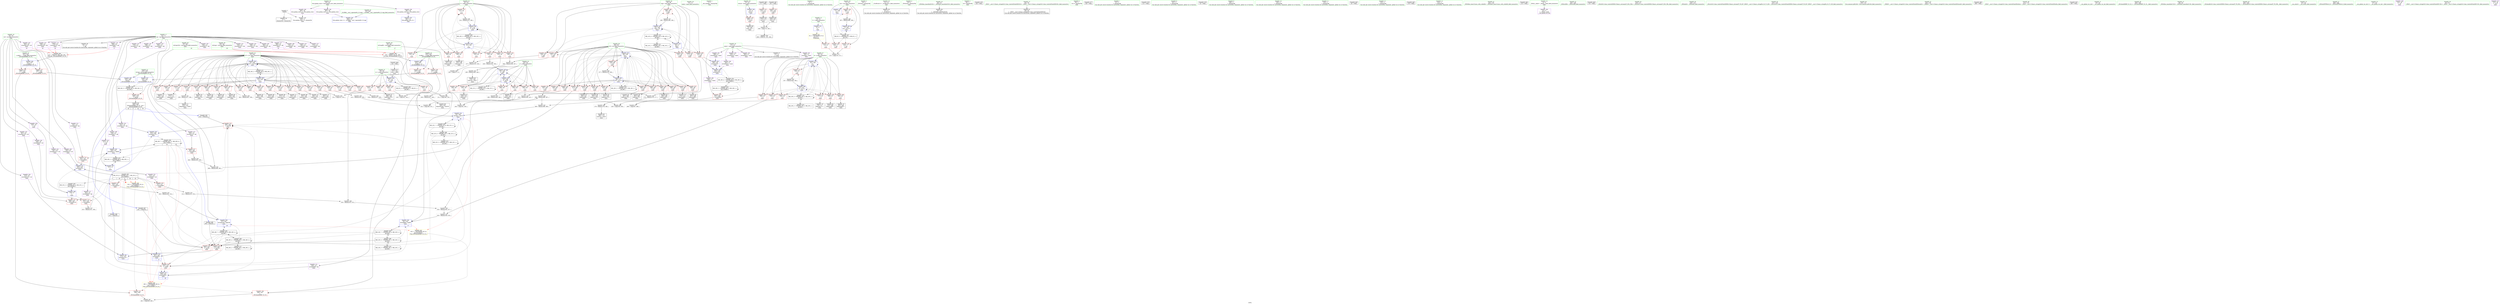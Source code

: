 digraph "SVFG" {
	label="SVFG";

	Node0x557876d5a1a0 [shape=record,color=grey,label="{NodeID: 0\nNullPtr}"];
	Node0x557876d5a1a0 -> Node0x557876ebaa80[style=solid];
	Node0x557876d5a1a0 -> Node0x557876ec6e30[style=solid];
	Node0x557876ececc0 [shape=record,color=grey,label="{NodeID: 360\n288 = Binary(286, 287, )\n}"];
	Node0x557876ececc0 -> Node0x557876ecd1c0[style=solid];
	Node0x557876ebcdc0 [shape=record,color=red,label="{NodeID: 194\n280\<--89\n\<--j53\nmain\n}"];
	Node0x557876ebcdc0 -> Node0x557876ebbf20[style=solid];
	Node0x557876eb9710 [shape=record,color=purple,label="{NodeID: 111\n241\<--14\narrayidx50\<--dp\nmain\n}"];
	Node0x557876eb9710 -> Node0x557876ebded0[style=solid];
	Node0x557876eb8130 [shape=record,color=green,label="{NodeID: 28\n72\<--73\nmain\<--main_field_insensitive\n}"];
	Node0x557876ebe480 [shape=record,color=red,label="{NodeID: 222\n346\<--345\n\<--call109\nmain\n}"];
	Node0x557876ebe480 -> Node0x557876ec81e0[style=solid];
	Node0x557876ebff40 [shape=record,color=purple,label="{NodeID: 139\n462\<--30\nllvm.global_ctors_1\<--llvm.global_ctors\nGlob }"];
	Node0x557876ebff40 -> Node0x557876ec6d30[style=solid];
	Node0x557876ebaa80 [shape=record,color=black,label="{NodeID: 56\n2\<--3\ndummyVal\<--dummyVal\n}"];
	Node0x557876eebef0 [shape=record,color=black,label="{NodeID: 416\nMR_24V_2 = PHI(MR_24V_3, MR_24V_1, )\npts\{96 \}\n}"];
	Node0x557876eebef0 -> Node0x557876ee69f0[style=dashed];
	Node0x557876eebef0 -> Node0x557876eebef0[style=dashed];
	Node0x557876ec7a90 [shape=record,color=blue,label="{NodeID: 250\n236\<--232\narrayidx47\<--add44\nmain\n}"];
	Node0x557876ec7a90 -> Node0x557876ebded0[style=dashed];
	Node0x557876ec7a90 -> Node0x557876ec7a90[style=dashed];
	Node0x557876ec7a90 -> Node0x557876ee50f0[style=dashed];
	Node0x557876ec7a90 -> Node0x557876eecdf0[style=dashed];
	Node0x557876ec1660 [shape=record,color=red,label="{NodeID: 167\n177\<--85\n\<--tmp\nmain\n}"];
	Node0x557876ec1660 -> Node0x557876ece6c0[style=solid];
	Node0x557876ebc260 [shape=record,color=black,label="{NodeID: 84\n307\<--306\nidxprom86\<--\nmain\n}"];
	Node0x557876e92bf0 [shape=record,color=green,label="{NodeID: 1\n7\<--1\n__dso_handle\<--dummyObj\nGlob }"];
	Node0x557876ecee40 [shape=record,color=grey,label="{NodeID: 361\n286 = Binary(284, 285, )\n}"];
	Node0x557876ecee40 -> Node0x557876ececc0[style=solid];
	Node0x557876ebce90 [shape=record,color=red,label="{NodeID: 195\n287\<--89\n\<--j53\nmain\n}"];
	Node0x557876ebce90 -> Node0x557876ececc0[style=solid];
	Node0x557876eb97e0 [shape=record,color=purple,label="{NodeID: 112\n273\<--14\narrayidx68\<--dp\nmain\n}"];
	Node0x557876eb8230 [shape=record,color=green,label="{NodeID: 29\n75\<--76\nretval\<--retval_field_insensitive\nmain\n}"];
	Node0x557876eb8230 -> Node0x557876ec0210[style=solid];
	Node0x557876eb8230 -> Node0x557876ec6f30[style=solid];
	Node0x557876ebe550 [shape=record,color=red,label="{NodeID: 223\n370\<--369\n\<--call123\nmain\n}"];
	Node0x557876ebe550 -> Node0x557876ec8380[style=solid];
	Node0x557876ec0040 [shape=record,color=purple,label="{NodeID: 140\n463\<--30\nllvm.global_ctors_2\<--llvm.global_ctors\nGlob }"];
	Node0x557876ec0040 -> Node0x557876ec6e30[style=solid];
	Node0x557876ebab80 [shape=record,color=black,label="{NodeID: 57\n12\<--11\n\<--same\nCan only get source location for instruction, argument, global var or function.}"];
	Node0x557876eec3f0 [shape=record,color=black,label="{NodeID: 417\nMR_26V_2 = PHI(MR_26V_3, MR_26V_1, )\npts\{98 \}\n}"];
	Node0x557876eec3f0 -> Node0x557876ee6ef0[style=dashed];
	Node0x557876eec3f0 -> Node0x557876eec3f0[style=dashed];
	Node0x557876ecc160 [shape=record,color=black,label="{NodeID: 334\n186 = PHI(101, 101, 184, )\n}"];
	Node0x557876ec7b60 [shape=record,color=blue,label="{NodeID: 251\n245\<--242\narrayidx52\<--\nmain\n}"];
	Node0x557876ec7b60 -> Node0x557876ee78f0[style=dashed];
	Node0x557876ec1730 [shape=record,color=red,label="{NodeID: 168\n188\<--85\n\<--tmp\nmain\n}"];
	Node0x557876ec1730 -> Node0x557876ece840[style=solid];
	Node0x557876ebc330 [shape=record,color=black,label="{NodeID: 85\n310\<--309\nidxprom89\<--\nmain\n}"];
	Node0x557876e92ef0 [shape=record,color=green,label="{NodeID: 2\n9\<--1\n\<--dummyObj\nCan only get source location for instruction, argument, global var or function.}"];
	Node0x557876ecefc0 [shape=record,color=grey,label="{NodeID: 362\n146 = Binary(145, 108, )\n}"];
	Node0x557876ecefc0 -> Node0x557876ec7270[style=solid];
	Node0x557876ebcf60 [shape=record,color=red,label="{NodeID: 196\n299\<--89\n\<--j53\nmain\n}"];
	Node0x557876ebcf60 -> Node0x557876ebc0c0[style=solid];
	Node0x557876eb98b0 [shape=record,color=purple,label="{NodeID: 113\n276\<--14\narrayidx70\<--dp\nmain\n|{<s0>16}}"];
	Node0x557876eb98b0:s0 -> Node0x557876f08f50[style=solid,color=red];
	Node0x557876eb8300 [shape=record,color=green,label="{NodeID: 30\n77\<--78\ncas\<--cas_field_insensitive\nmain\n}"];
	Node0x557876eb8300 -> Node0x557876ec02e0[style=solid];
	Node0x557876eb8300 -> Node0x557876ec03b0[style=solid];
	Node0x557876eb8300 -> Node0x557876ec0480[style=solid];
	Node0x557876eb8300 -> Node0x557876ec7000[style=solid];
	Node0x557876eb8300 -> Node0x557876ec85f0[style=solid];
	Node0x557876ebe620 [shape=record,color=red,label="{NodeID: 224\n388\<--387\n\<--arrayidx133\nmain\n}"];
	Node0x557876ec0140 [shape=record,color=red,label="{NodeID: 141\n111\<--8\n\<--t\nmain\n}"];
	Node0x557876ec0140 -> Node0x557876ed0040[style=solid];
	Node0x557876ebac80 [shape=record,color=black,label="{NodeID: 58\n16\<--14\n\<--dp\nCan only get source location for instruction, argument, global var or function.}"];
	Node0x557876eec8f0 [shape=record,color=black,label="{NodeID: 418\nMR_28V_2 = PHI(MR_28V_3, MR_28V_1, )\npts\{130000 \}\n}"];
	Node0x557876eec8f0 -> Node0x557876ebdfa0[style=dashed];
	Node0x557876eec8f0 -> Node0x557876edd2f0[style=dashed];
	Node0x557876eec8f0 -> Node0x557876eec8f0[style=dashed];
	Node0x557876ecc740 [shape=record,color=grey,label="{NodeID: 335\n209 = Binary(208, 108, )\n}"];
	Node0x557876ecc740 -> Node0x557876ec7680[style=solid];
	Node0x557876ec7c30 [shape=record,color=blue,label="{NodeID: 252\n89\<--108\nj53\<--\nmain\n}"];
	Node0x557876ec7c30 -> Node0x557876ec29e0[style=dashed];
	Node0x557876ec7c30 -> Node0x557876ebcc20[style=dashed];
	Node0x557876ec7c30 -> Node0x557876ebccf0[style=dashed];
	Node0x557876ec7c30 -> Node0x557876ebcdc0[style=dashed];
	Node0x557876ec7c30 -> Node0x557876ebce90[style=dashed];
	Node0x557876ec7c30 -> Node0x557876ebcf60[style=dashed];
	Node0x557876ec7c30 -> Node0x557876ebd030[style=dashed];
	Node0x557876ec7c30 -> Node0x557876ebd100[style=dashed];
	Node0x557876ec7c30 -> Node0x557876ebd1d0[style=dashed];
	Node0x557876ec7c30 -> Node0x557876ebd2a0[style=dashed];
	Node0x557876ec7c30 -> Node0x557876ebd370[style=dashed];
	Node0x557876ec7c30 -> Node0x557876ebd440[style=dashed];
	Node0x557876ec7c30 -> Node0x557876ebd510[style=dashed];
	Node0x557876ec7c30 -> Node0x557876ebd5e0[style=dashed];
	Node0x557876ec7c30 -> Node0x557876ec7c30[style=dashed];
	Node0x557876ec7c30 -> Node0x557876ec8450[style=dashed];
	Node0x557876ec7c30 -> Node0x557876eeaff0[style=dashed];
	Node0x557876ec1800 [shape=record,color=red,label="{NodeID: 169\n192\<--85\n\<--tmp\nmain\n}"];
	Node0x557876ec1800 -> Node0x557876ec74e0[style=solid];
	Node0x557876ec1800 -> Node0x557876ec75b0[style=solid];
	Node0x557876ebc400 [shape=record,color=black,label="{NodeID: 86\n325\<--324\nidxprom96\<--\nmain\n}"];
	Node0x557876e92f80 [shape=record,color=green,label="{NodeID: 3\n24\<--1\n_ZSt3cin\<--dummyObj\nGlob }"];
	Node0x557876ecf140 [shape=record,color=grey,label="{NodeID: 363\n158 = cmp(157, 9, )\n}"];
	Node0x557876ebd030 [shape=record,color=red,label="{NodeID: 197\n306\<--89\n\<--j53\nmain\n}"];
	Node0x557876ebd030 -> Node0x557876ebc260[style=solid];
	Node0x557876eb9980 [shape=record,color=purple,label="{NodeID: 114\n279\<--14\narrayidx72\<--dp\nmain\n}"];
	Node0x557876eb83d0 [shape=record,color=green,label="{NodeID: 31\n79\<--80\nn\<--n_field_insensitive\nmain\n}"];
	Node0x557876eb83d0 -> Node0x557876ec0550[style=solid];
	Node0x557876eb83d0 -> Node0x557876ec0620[style=solid];
	Node0x557876eb83d0 -> Node0x557876ec06f0[style=solid];
	Node0x557876eb83d0 -> Node0x557876ec07c0[style=solid];
	Node0x557876eb83d0 -> Node0x557876ec70d0[style=solid];
	Node0x557876ebe6f0 [shape=record,color=red,label="{NodeID: 225\n449\<--429\n\<--retval\n_ZSt3minIiERKT_S2_S2_\n}"];
	Node0x557876ebe6f0 -> Node0x557876eb9d70[style=solid];
	Node0x557876ec0210 [shape=record,color=red,label="{NodeID: 142\n400\<--75\n\<--retval\nmain\n}"];
	Node0x557876ec0210 -> Node0x557876eb9ca0[style=solid];
	Node0x557876ebad80 [shape=record,color=black,label="{NodeID: 59\n22\<--21\n\<--_Z1sB5cxx11\nCan only get source location for instruction, argument, global var or function.}"];
	Node0x557876eecdf0 [shape=record,color=black,label="{NodeID: 419\nMR_30V_2 = PHI(MR_30V_4, MR_30V_1, )\npts\{170000 \}\n}"];
	Node0x557876eecdf0 -> Node0x557876ec7820[style=dashed];
	Node0x557876ecc8c0 [shape=record,color=grey,label="{NodeID: 336\n339 = Binary(337, 338, )\n}"];
	Node0x557876ecc8c0 -> Node0x557876ebc740[style=solid];
	Node0x557876ec7d00 [shape=record,color=blue,label="{NodeID: 253\n91\<--108\nk\<--\nmain\n}"];
	Node0x557876ec7d00 -> Node0x557876ebd6b0[style=dashed];
	Node0x557876ec7d00 -> Node0x557876ebd780[style=dashed];
	Node0x557876ec7d00 -> Node0x557876ebd850[style=dashed];
	Node0x557876ec7d00 -> Node0x557876ebd920[style=dashed];
	Node0x557876ec7d00 -> Node0x557876ebd9f0[style=dashed];
	Node0x557876ec7d00 -> Node0x557876ebdac0[style=dashed];
	Node0x557876ec7d00 -> Node0x557876ebdb90[style=dashed];
	Node0x557876ec7d00 -> Node0x557876ec7d00[style=dashed];
	Node0x557876ec7d00 -> Node0x557876ec82b0[style=dashed];
	Node0x557876ec7d00 -> Node0x557876ede1f0[style=dashed];
	Node0x557876ec18d0 [shape=record,color=red,label="{NodeID: 170\n223\<--87\n\<--i37\nmain\n}"];
	Node0x557876ec18d0 -> Node0x557876ecf440[style=solid];
	Node0x557876ebc4d0 [shape=record,color=black,label="{NodeID: 87\n328\<--327\nidxprom98\<--\nmain\n}"];
	Node0x557876e93010 [shape=record,color=green,label="{NodeID: 4\n25\<--1\n_ZSt4cout\<--dummyObj\nGlob }"];
	Node0x557876ecf2c0 [shape=record,color=grey,label="{NodeID: 364\n151 = cmp(149, 150, )\n}"];
	Node0x557876ebd100 [shape=record,color=red,label="{NodeID: 198\n317\<--89\n\<--j53\nmain\n}"];
	Node0x557876ebd100 -> Node0x557876ecddc0[style=solid];
	Node0x557876ebec40 [shape=record,color=purple,label="{NodeID: 115\n282\<--14\narrayidx74\<--dp\nmain\n}"];
	Node0x557876ebec40 -> Node0x557876ebe070[style=solid];
	Node0x557876eb84a0 [shape=record,color=green,label="{NodeID: 32\n81\<--82\ni\<--i_field_insensitive\nmain\n}"];
	Node0x557876eb84a0 -> Node0x557876ec0890[style=solid];
	Node0x557876eb84a0 -> Node0x557876ec0960[style=solid];
	Node0x557876eb84a0 -> Node0x557876ec0a30[style=solid];
	Node0x557876eb84a0 -> Node0x557876ec0b00[style=solid];
	Node0x557876eb84a0 -> Node0x557876ec0bd0[style=solid];
	Node0x557876eb84a0 -> Node0x557876ec0ca0[style=solid];
	Node0x557876eb84a0 -> Node0x557876ec0d70[style=solid];
	Node0x557876eb84a0 -> Node0x557876ec0e40[style=solid];
	Node0x557876eb84a0 -> Node0x557876ec71a0[style=solid];
	Node0x557876eb84a0 -> Node0x557876ec7750[style=solid];
	Node0x557876ebe7c0 [shape=record,color=red,label="{NodeID: 226\n439\<--431\n\<--__a.addr\n_ZSt3minIiERKT_S2_S2_\n}"];
	Node0x557876ebe7c0 -> Node0x557876ec6ad0[style=solid];
	Node0x557876ec02e0 [shape=record,color=red,label="{NodeID: 143\n110\<--77\n\<--cas\nmain\n}"];
	Node0x557876ec02e0 -> Node0x557876ed0040[style=solid];
	Node0x557876ebae80 [shape=record,color=black,label="{NodeID: 60\n43\<--44\n\<--_ZNSt8ios_base4InitD1Ev\nCan only get source location for instruction, argument, global var or function.}"];
	Node0x557876eed2f0 [shape=record,color=black,label="{NodeID: 420\nMR_32V_2 = PHI(MR_32V_4, MR_32V_1, )\npts\{200000 \}\n}"];
	Node0x557876eed2f0 -> Node0x557876ec78f0[style=dashed];
	Node0x557876ecca40 [shape=record,color=grey,label="{NodeID: 337\n232 = Binary(231, 108, )\n}"];
	Node0x557876ecca40 -> Node0x557876ec7a90[style=solid];
	Node0x557876ec7dd0 [shape=record,color=blue,label="{NodeID: 254\n93\<--290\nref.tmp\<--sub78\nmain\n|{|<s4>16}}"];
	Node0x557876ec7dd0 -> Node0x557876ebe140[style=dashed];
	Node0x557876ec7dd0 -> Node0x557876ebe2e0[style=dashed];
	Node0x557876ec7dd0 -> Node0x557876ebe480[style=dashed];
	Node0x557876ec7dd0 -> Node0x557876ee7df0[style=dashed];
	Node0x557876ec7dd0:s4 -> Node0x557876ee3b80[style=dashed,color=red];
	Node0x557876ec19a0 [shape=record,color=red,label="{NodeID: 171\n227\<--87\n\<--i37\nmain\n}"];
	Node0x557876ec19a0 -> Node0x557876ecd040[style=solid];
	Node0x557876ebc5a0 [shape=record,color=black,label="{NodeID: 88\n332\<--331\nidxprom100\<--\nmain\n}"];
	Node0x557876e93520 [shape=record,color=green,label="{NodeID: 5\n26\<--1\n.str\<--dummyObj\nGlob }"];
	Node0x557876ecf440 [shape=record,color=grey,label="{NodeID: 365\n225 = cmp(223, 224, )\n}"];
	Node0x557876ebd1d0 [shape=record,color=red,label="{NodeID: 199\n327\<--89\n\<--j53\nmain\n}"];
	Node0x557876ebd1d0 -> Node0x557876ebc4d0[style=solid];
	Node0x557876ebecd0 [shape=record,color=purple,label="{NodeID: 116\n298\<--14\narrayidx81\<--dp\nmain\n}"];
	Node0x557876eb8570 [shape=record,color=green,label="{NodeID: 33\n83\<--84\nj\<--j_field_insensitive\nmain\n}"];
	Node0x557876eb8570 -> Node0x557876ec0f10[style=solid];
	Node0x557876eb8570 -> Node0x557876ec0fe0[style=solid];
	Node0x557876eb8570 -> Node0x557876ec10b0[style=solid];
	Node0x557876eb8570 -> Node0x557876ec1180[style=solid];
	Node0x557876eb8570 -> Node0x557876ec1250[style=solid];
	Node0x557876eb8570 -> Node0x557876ec1320[style=solid];
	Node0x557876eb8570 -> Node0x557876ec7270[style=solid];
	Node0x557876eb8570 -> Node0x557876ec7680[style=solid];
	Node0x557876f067b0 [shape=record,color=black,label="{NodeID: 476\n104 = PHI()\n}"];
	Node0x557876ebe890 [shape=record,color=red,label="{NodeID: 227\n446\<--431\n\<--__a.addr\n_ZSt3minIiERKT_S2_S2_\n}"];
	Node0x557876ebe890 -> Node0x557876ec8930[style=solid];
	Node0x557876ec03b0 [shape=record,color=red,label="{NodeID: 144\n118\<--77\n\<--cas\nmain\n}"];
	Node0x557876ebaf80 [shape=record,color=black,label="{NodeID: 61\n64\<--65\n\<--_ZNSt7__cxx1112basic_stringIcSt11char_traitsIcESaIcEED1Ev\nCan only get source location for instruction, argument, global var or function.}"];
	Node0x557876eed7f0 [shape=record,color=yellow,style=double,label="{NodeID: 421\n2V_1 = ENCHI(MR_2V_0)\npts\{10 \}\nFun[main]}"];
	Node0x557876eed7f0 -> Node0x557876ec0140[style=dashed];
	Node0x557876eccbc0 [shape=record,color=grey,label="{NodeID: 338\n382 = Binary(381, 108, )\n}"];
	Node0x557876eccbc0 -> Node0x557876ec8520[style=solid];
	Node0x557876ec7ea0 [shape=record,color=blue,label="{NodeID: 255\n301\<--295\narrayidx83\<--\nmain\n|{|<s2>17}}"];
	Node0x557876ec7ea0 -> Node0x557876ebe2e0[style=dashed];
	Node0x557876ec7ea0 -> Node0x557876ec8040[style=dashed];
	Node0x557876ec7ea0:s2 -> Node0x557876ee38e0[style=dashed,color=red];
	Node0x557876ec1a70 [shape=record,color=red,label="{NodeID: 172\n233\<--87\n\<--i37\nmain\n}"];
	Node0x557876ec1a70 -> Node0x557876ebb8a0[style=solid];
	Node0x557876ebc670 [shape=record,color=black,label="{NodeID: 89\n335\<--334\nidxprom102\<--\nmain\n}"];
	Node0x557876e935b0 [shape=record,color=green,label="{NodeID: 6\n28\<--1\n.str.2\<--dummyObj\nGlob }"];
	Node0x557876ecf5c0 [shape=record,color=grey,label="{NodeID: 366\n143 = cmp(141, 142, )\n}"];
	Node0x557876ebd2a0 [shape=record,color=red,label="{NodeID: 200\n334\<--89\n\<--j53\nmain\n}"];
	Node0x557876ebd2a0 -> Node0x557876ebc670[style=solid];
	Node0x557876ebed60 [shape=record,color=purple,label="{NodeID: 117\n301\<--14\narrayidx83\<--dp\nmain\n}"];
	Node0x557876ebed60 -> Node0x557876ec7ea0[style=solid];
	Node0x557876eb8640 [shape=record,color=green,label="{NodeID: 34\n85\<--86\ntmp\<--tmp_field_insensitive\nmain\n}"];
	Node0x557876eb8640 -> Node0x557876ec13f0[style=solid];
	Node0x557876eb8640 -> Node0x557876ec14c0[style=solid];
	Node0x557876eb8640 -> Node0x557876ec1590[style=solid];
	Node0x557876eb8640 -> Node0x557876ec1660[style=solid];
	Node0x557876eb8640 -> Node0x557876ec1730[style=solid];
	Node0x557876eb8640 -> Node0x557876ec1800[style=solid];
	Node0x557876eb8640 -> Node0x557876ec7340[style=solid];
	Node0x557876eb8640 -> Node0x557876ec7410[style=solid];
	Node0x557876f07cd0 [shape=record,color=black,label="{NodeID: 477\n100 = PHI()\n}"];
	Node0x557876ee50f0 [shape=record,color=black,label="{NodeID: 394\nMR_30V_7 = PHI(MR_30V_11, MR_30V_6, )\npts\{170000 \}\n|{|<s7>16|<s8>19}}"];
	Node0x557876ee50f0 -> Node0x557876ebe070[style=dashed];
	Node0x557876ee50f0 -> Node0x557876ebe140[style=dashed];
	Node0x557876ee50f0 -> Node0x557876ebe550[style=dashed];
	Node0x557876ee50f0 -> Node0x557876ec7a90[style=dashed];
	Node0x557876ee50f0 -> Node0x557876ec7ea0[style=dashed];
	Node0x557876ee50f0 -> Node0x557876ee50f0[style=dashed];
	Node0x557876ee50f0 -> Node0x557876eecdf0[style=dashed];
	Node0x557876ee50f0:s7 -> Node0x557876ee38e0[style=dashed,color=red];
	Node0x557876ee50f0:s8 -> Node0x557876ee38e0[style=dashed,color=red];
	Node0x557876ebe960 [shape=record,color=red,label="{NodeID: 228\n437\<--433\n\<--__b.addr\n_ZSt3minIiERKT_S2_S2_\n}"];
	Node0x557876ebe960 -> Node0x557876ebeb00[style=solid];
	Node0x557876ec0480 [shape=record,color=red,label="{NodeID: 145\n396\<--77\n\<--cas\nmain\n}"];
	Node0x557876ec0480 -> Node0x557876ecd7c0[style=solid];
	Node0x557876ebb080 [shape=record,color=black,label="{NodeID: 62\n137\<--134\nconv\<--call6\nmain\n}"];
	Node0x557876ebb080 -> Node0x557876ec70d0[style=solid];
	Node0x557876eccd40 [shape=record,color=grey,label="{NodeID: 339\n214 = Binary(213, 108, )\n}"];
	Node0x557876eccd40 -> Node0x557876ec7750[style=solid];
	Node0x557876ec7f70 [shape=record,color=blue,label="{NodeID: 256\n95\<--320\nref.tmp88\<--sub94\nmain\n|{|<s3>17}}"];
	Node0x557876ec7f70 -> Node0x557876ebe2e0[style=dashed];
	Node0x557876ec7f70 -> Node0x557876ebe480[style=dashed];
	Node0x557876ec7f70 -> Node0x557876ee82f0[style=dashed];
	Node0x557876ec7f70:s3 -> Node0x557876ee3b80[style=dashed,color=red];
	Node0x557876ec1b40 [shape=record,color=red,label="{NodeID: 173\n238\<--87\n\<--i37\nmain\n}"];
	Node0x557876ec1b40 -> Node0x557876ebb970[style=solid];
	Node0x557876ebc740 [shape=record,color=black,label="{NodeID: 90\n340\<--339\nidxprom106\<--sub105\nmain\n}"];
	Node0x557876e93640 [shape=record,color=green,label="{NodeID: 7\n31\<--1\n\<--dummyObj\nCan only get source location for instruction, argument, global var or function.}"];
	Node0x557876ecf740 [shape=record,color=grey,label="{NodeID: 367\n441 = cmp(438, 440, )\n}"];
	Node0x557876ebd370 [shape=record,color=red,label="{NodeID: 201\n338\<--89\n\<--j53\nmain\n}"];
	Node0x557876ebd370 -> Node0x557876ecc8c0[style=solid];
	Node0x557876ebee30 [shape=record,color=purple,label="{NodeID: 118\n305\<--14\narrayidx85\<--dp\nmain\n}"];
	Node0x557876eb8710 [shape=record,color=green,label="{NodeID: 35\n87\<--88\ni37\<--i37_field_insensitive\nmain\n}"];
	Node0x557876eb8710 -> Node0x557876ec18d0[style=solid];
	Node0x557876eb8710 -> Node0x557876ec19a0[style=solid];
	Node0x557876eb8710 -> Node0x557876ec1a70[style=solid];
	Node0x557876eb8710 -> Node0x557876ec1b40[style=solid];
	Node0x557876eb8710 -> Node0x557876ec1c10[style=solid];
	Node0x557876eb8710 -> Node0x557876ec1ce0[style=solid];
	Node0x557876eb8710 -> Node0x557876ec1db0[style=solid];
	Node0x557876eb8710 -> Node0x557876ec1e80[style=solid];
	Node0x557876eb8710 -> Node0x557876ec1f50[style=solid];
	Node0x557876eb8710 -> Node0x557876ec2020[style=solid];
	Node0x557876eb8710 -> Node0x557876ec20f0[style=solid];
	Node0x557876eb8710 -> Node0x557876ec21c0[style=solid];
	Node0x557876eb8710 -> Node0x557876ec2290[style=solid];
	Node0x557876eb8710 -> Node0x557876ec2360[style=solid];
	Node0x557876eb8710 -> Node0x557876ec2430[style=solid];
	Node0x557876eb8710 -> Node0x557876ec2500[style=solid];
	Node0x557876eb8710 -> Node0x557876ec25d0[style=solid];
	Node0x557876eb8710 -> Node0x557876ec26a0[style=solid];
	Node0x557876eb8710 -> Node0x557876ec2770[style=solid];
	Node0x557876eb8710 -> Node0x557876ec2840[style=solid];
	Node0x557876eb8710 -> Node0x557876ec2910[style=solid];
	Node0x557876eb8710 -> Node0x557876ec79c0[style=solid];
	Node0x557876eb8710 -> Node0x557876ec8520[style=solid];
	Node0x557876f07dd0 [shape=record,color=black,label="{NodeID: 478\n115 = PHI()\n}"];
	Node0x557876ebea30 [shape=record,color=red,label="{NodeID: 229\n443\<--433\n\<--__b.addr\n_ZSt3minIiERKT_S2_S2_\n}"];
	Node0x557876ebea30 -> Node0x557876ec8860[style=solid];
	Node0x557876ec0550 [shape=record,color=red,label="{NodeID: 146\n142\<--79\n\<--n\nmain\n}"];
	Node0x557876ec0550 -> Node0x557876ecf5c0[style=solid];
	Node0x557876ebb150 [shape=record,color=black,label="{NodeID: 63\n170\<--169\nconv18\<--sub17\nmain\n}"];
	Node0x557876eccec0 [shape=record,color=grey,label="{NodeID: 340\n377 = Binary(376, 108, )\n}"];
	Node0x557876eccec0 -> Node0x557876ec8450[style=solid];
	Node0x557876ec8040 [shape=record,color=blue,label="{NodeID: 257\n329\<--323\narrayidx99\<--\nmain\n|{|<s2>18}}"];
	Node0x557876ec8040 -> Node0x557876ebe480[style=dashed];
	Node0x557876ec8040 -> Node0x557876ec81e0[style=dashed];
	Node0x557876ec8040:s2 -> Node0x557876ee38e0[style=dashed,color=red];
	Node0x557876ec1c10 [shape=record,color=red,label="{NodeID: 174\n243\<--87\n\<--i37\nmain\n}"];
	Node0x557876ec1c10 -> Node0x557876ebba40[style=solid];
	Node0x557876ebc810 [shape=record,color=black,label="{NodeID: 91\n348\<--347\nidxprom110\<--\nmain\n}"];
	Node0x557876e93730 [shape=record,color=green,label="{NodeID: 8\n101\<--1\n\<--dummyObj\nCan only get source location for instruction, argument, global var or function.}"];
	Node0x557876ecf8c0 [shape=record,color=grey,label="{NodeID: 368\n259 = cmp(256, 258, )\n}"];
	Node0x557876ebd440 [shape=record,color=red,label="{NodeID: 202\n350\<--89\n\<--j53\nmain\n}"];
	Node0x557876ebd440 -> Node0x557876ebc8e0[style=solid];
	Node0x557876ebef00 [shape=record,color=purple,label="{NodeID: 119\n308\<--14\narrayidx87\<--dp\nmain\n|{<s0>17}}"];
	Node0x557876ebef00:s0 -> Node0x557876f08f50[style=solid,color=red];
	Node0x557876eb87e0 [shape=record,color=green,label="{NodeID: 36\n89\<--90\nj53\<--j53_field_insensitive\nmain\n}"];
	Node0x557876eb87e0 -> Node0x557876ec29e0[style=solid];
	Node0x557876eb87e0 -> Node0x557876ebcc20[style=solid];
	Node0x557876eb87e0 -> Node0x557876ebccf0[style=solid];
	Node0x557876eb87e0 -> Node0x557876ebcdc0[style=solid];
	Node0x557876eb87e0 -> Node0x557876ebce90[style=solid];
	Node0x557876eb87e0 -> Node0x557876ebcf60[style=solid];
	Node0x557876eb87e0 -> Node0x557876ebd030[style=solid];
	Node0x557876eb87e0 -> Node0x557876ebd100[style=solid];
	Node0x557876eb87e0 -> Node0x557876ebd1d0[style=solid];
	Node0x557876eb87e0 -> Node0x557876ebd2a0[style=solid];
	Node0x557876eb87e0 -> Node0x557876ebd370[style=solid];
	Node0x557876eb87e0 -> Node0x557876ebd440[style=solid];
	Node0x557876eb87e0 -> Node0x557876ebd510[style=solid];
	Node0x557876eb87e0 -> Node0x557876ebd5e0[style=solid];
	Node0x557876eb87e0 -> Node0x557876ec7c30[style=solid];
	Node0x557876eb87e0 -> Node0x557876ec8450[style=solid];
	Node0x557876f07f30 [shape=record,color=black,label="{NodeID: 479\n42 = PHI()\n}"];
	Node0x557876ebeb00 [shape=record,color=red,label="{NodeID: 230\n438\<--437\n\<--\n_ZSt3minIiERKT_S2_S2_\n}"];
	Node0x557876ebeb00 -> Node0x557876ecf740[style=solid];
	Node0x557876ec0620 [shape=record,color=red,label="{NodeID: 147\n150\<--79\n\<--n\nmain\n}"];
	Node0x557876ec0620 -> Node0x557876ecf2c0[style=solid];
	Node0x557876ebb220 [shape=record,color=black,label="{NodeID: 64\n175\<--174\nconv20\<--\nmain\n}"];
	Node0x557876ebb220 -> Node0x557876ecfec0[style=solid];
	Node0x557876ecd040 [shape=record,color=grey,label="{NodeID: 341\n228 = Binary(227, 108, )\n}"];
	Node0x557876ecd040 -> Node0x557876ebb7d0[style=solid];
	Node0x557876ec8110 [shape=record,color=blue,label="{NodeID: 258\n97\<--343\nref.tmp104\<--add108\nmain\n|{|<s2>18}}"];
	Node0x557876ec8110 -> Node0x557876ebe480[style=dashed];
	Node0x557876ec8110 -> Node0x557876ee87f0[style=dashed];
	Node0x557876ec8110:s2 -> Node0x557876ee3b80[style=dashed,color=red];
	Node0x557876ec1ce0 [shape=record,color=red,label="{NodeID: 175\n250\<--87\n\<--i37\nmain\n}"];
	Node0x557876ec1ce0 -> Node0x557876ecdac0[style=solid];
	Node0x557876ebc8e0 [shape=record,color=black,label="{NodeID: 92\n351\<--350\nidxprom112\<--\nmain\n}"];
	Node0x557876e937c0 [shape=record,color=green,label="{NodeID: 9\n108\<--1\n\<--dummyObj\nCan only get source location for instruction, argument, global var or function.}"];
	Node0x557876ecfa40 [shape=record,color=grey,label="{NodeID: 369\n252 = cmp(249, 251, )\n}"];
	Node0x557876ebd510 [shape=record,color=red,label="{NodeID: 203\n366\<--89\n\<--j53\nmain\n}"];
	Node0x557876ebd510 -> Node0x557876ebcb50[style=solid];
	Node0x557876ebefd0 [shape=record,color=purple,label="{NodeID: 120\n326\<--14\narrayidx97\<--dp\nmain\n}"];
	Node0x557876eb88b0 [shape=record,color=green,label="{NodeID: 37\n91\<--92\nk\<--k_field_insensitive\nmain\n}"];
	Node0x557876eb88b0 -> Node0x557876ebd6b0[style=solid];
	Node0x557876eb88b0 -> Node0x557876ebd780[style=solid];
	Node0x557876eb88b0 -> Node0x557876ebd850[style=solid];
	Node0x557876eb88b0 -> Node0x557876ebd920[style=solid];
	Node0x557876eb88b0 -> Node0x557876ebd9f0[style=solid];
	Node0x557876eb88b0 -> Node0x557876ebdac0[style=solid];
	Node0x557876eb88b0 -> Node0x557876ebdb90[style=solid];
	Node0x557876eb88b0 -> Node0x557876ec7d00[style=solid];
	Node0x557876eb88b0 -> Node0x557876ec82b0[style=solid];
	Node0x557876f08110 [shape=record,color=black,label="{NodeID: 480\n171 = PHI()\n}"];
	Node0x557876f08110 -> Node0x557876ebdc60[style=solid];
	Node0x557876ec6ad0 [shape=record,color=red,label="{NodeID: 231\n440\<--439\n\<--\n_ZSt3minIiERKT_S2_S2_\n}"];
	Node0x557876ec6ad0 -> Node0x557876ecf740[style=solid];
	Node0x557876ec06f0 [shape=record,color=red,label="{NodeID: 148\n224\<--79\n\<--n\nmain\n}"];
	Node0x557876ec06f0 -> Node0x557876ecf440[style=solid];
	Node0x557876ebb2f0 [shape=record,color=black,label="{NodeID: 65\n180\<--179\nconv23\<--sub22\nmain\n}"];
	Node0x557876ecd1c0 [shape=record,color=grey,label="{NodeID: 342\n290 = Binary(288, 289, )\n}"];
	Node0x557876ecd1c0 -> Node0x557876ec7dd0[style=solid];
	Node0x557876ec81e0 [shape=record,color=blue,label="{NodeID: 259\n352\<--346\narrayidx113\<--\nmain\n}"];
	Node0x557876ec81e0 -> Node0x557876ee50f0[style=dashed];
	Node0x557876ec1db0 [shape=record,color=red,label="{NodeID: 176\n257\<--87\n\<--i37\nmain\n}"];
	Node0x557876ec1db0 -> Node0x557876ecd4c0[style=solid];
	Node0x557876ebc9b0 [shape=record,color=black,label="{NodeID: 93\n361\<--360\nidxprom117\<--\nmain\n}"];
	Node0x557876e93850 [shape=record,color=green,label="{NodeID: 10\n128\<--1\n\<--dummyObj\nCan only get source location for instruction, argument, global var or function.}"];
	Node0x557876ecfbc0 [shape=record,color=grey,label="{NodeID: 370\n164 = cmp(162, 163, )\n}"];
	Node0x557876ebd5e0 [shape=record,color=red,label="{NodeID: 204\n376\<--89\n\<--j53\nmain\n}"];
	Node0x557876ebd5e0 -> Node0x557876eccec0[style=solid];
	Node0x557876ebf0a0 [shape=record,color=purple,label="{NodeID: 121\n329\<--14\narrayidx99\<--dp\nmain\n}"];
	Node0x557876ebf0a0 -> Node0x557876ec8040[style=solid];
	Node0x557876eb8980 [shape=record,color=green,label="{NodeID: 38\n93\<--94\nref.tmp\<--ref.tmp_field_insensitive\nmain\n|{|<s1>16}}"];
	Node0x557876eb8980 -> Node0x557876ec7dd0[style=solid];
	Node0x557876eb8980:s1 -> Node0x557876f09300[style=solid,color=red];
	Node0x557876f08240 [shape=record,color=black,label="{NodeID: 481\n181 = PHI()\n}"];
	Node0x557876f08240 -> Node0x557876ebdd30[style=solid];
	Node0x557876ee64f0 [shape=record,color=black,label="{NodeID: 398\nMR_22V_4 = PHI(MR_22V_5, MR_22V_3, )\npts\{94 \}\n}"];
	Node0x557876ee64f0 -> Node0x557876ebe550[style=dashed];
	Node0x557876ee64f0 -> Node0x557876ec7dd0[style=dashed];
	Node0x557876ee64f0 -> Node0x557876ee64f0[style=dashed];
	Node0x557876ee64f0 -> Node0x557876ee7df0[style=dashed];
	Node0x557876ee64f0 -> Node0x557876eeb9f0[style=dashed];
	Node0x557876ec6b60 [shape=record,color=blue,label="{NodeID: 232\n8\<--9\nt\<--\nGlob }"];
	Node0x557876ec6b60 -> Node0x557876eed7f0[style=dashed];
	Node0x557876ec07c0 [shape=record,color=red,label="{NodeID: 149\n385\<--79\n\<--n\nmain\n}"];
	Node0x557876ec07c0 -> Node0x557876eb9bd0[style=solid];
	Node0x557876ebb3c0 [shape=record,color=black,label="{NodeID: 66\n183\<--182\nconv25\<--\nmain\n}"];
	Node0x557876ebb3c0 -> Node0x557876ecfec0[style=solid];
	Node0x557876ecd340 [shape=record,color=grey,label="{NodeID: 343\n162 = Binary(160, 161, )\n}"];
	Node0x557876ecd340 -> Node0x557876ecfbc0[style=solid];
	Node0x557876ec82b0 [shape=record,color=blue,label="{NodeID: 260\n91\<--357\nk\<--inc115\nmain\n}"];
	Node0x557876ec82b0 -> Node0x557876ebd6b0[style=dashed];
	Node0x557876ec82b0 -> Node0x557876ebd780[style=dashed];
	Node0x557876ec82b0 -> Node0x557876ebd850[style=dashed];
	Node0x557876ec82b0 -> Node0x557876ebd920[style=dashed];
	Node0x557876ec82b0 -> Node0x557876ebd9f0[style=dashed];
	Node0x557876ec82b0 -> Node0x557876ebdac0[style=dashed];
	Node0x557876ec82b0 -> Node0x557876ebdb90[style=dashed];
	Node0x557876ec82b0 -> Node0x557876ec7d00[style=dashed];
	Node0x557876ec82b0 -> Node0x557876ec82b0[style=dashed];
	Node0x557876ec82b0 -> Node0x557876ede1f0[style=dashed];
	Node0x557876ec1e80 [shape=record,color=red,label="{NodeID: 177\n261\<--87\n\<--i37\nmain\n}"];
	Node0x557876ec1e80 -> Node0x557876ebbb10[style=solid];
	Node0x557876ebca80 [shape=record,color=black,label="{NodeID: 94\n364\<--363\nidxprom119\<--\nmain\n}"];
	Node0x557876e94290 [shape=record,color=green,label="{NodeID: 11\n129\<--1\n\<--dummyObj\nCan only get source location for instruction, argument, global var or function.}"];
	Node0x557876ecfd40 [shape=record,color=grey,label="{NodeID: 371\n269 = cmp(267, 268, )\n}"];
	Node0x557876ebd6b0 [shape=record,color=red,label="{NodeID: 205\n256\<--91\n\<--k\nmain\n}"];
	Node0x557876ebd6b0 -> Node0x557876ecf8c0[style=solid];
	Node0x557876ebf170 [shape=record,color=purple,label="{NodeID: 122\n333\<--14\narrayidx101\<--dp\nmain\n}"];
	Node0x557876eb8a50 [shape=record,color=green,label="{NodeID: 39\n95\<--96\nref.tmp88\<--ref.tmp88_field_insensitive\nmain\n|{|<s1>17}}"];
	Node0x557876eb8a50 -> Node0x557876ec7f70[style=solid];
	Node0x557876eb8a50:s1 -> Node0x557876f09300[style=solid,color=red];
	Node0x557876f08340 [shape=record,color=black,label="{NodeID: 482\n63 = PHI()\n}"];
	Node0x557876ee69f0 [shape=record,color=black,label="{NodeID: 399\nMR_24V_4 = PHI(MR_24V_5, MR_24V_3, )\npts\{96 \}\n}"];
	Node0x557876ee69f0 -> Node0x557876ebe140[style=dashed];
	Node0x557876ee69f0 -> Node0x557876ebe550[style=dashed];
	Node0x557876ee69f0 -> Node0x557876ec7f70[style=dashed];
	Node0x557876ee69f0 -> Node0x557876ee69f0[style=dashed];
	Node0x557876ee69f0 -> Node0x557876ee82f0[style=dashed];
	Node0x557876ee69f0 -> Node0x557876eebef0[style=dashed];
	Node0x557876ec6c30 [shape=record,color=blue,label="{NodeID: 233\n461\<--31\nllvm.global_ctors_0\<--\nGlob }"];
	Node0x557876ec0890 [shape=record,color=red,label="{NodeID: 150\n141\<--81\n\<--i\nmain\n}"];
	Node0x557876ec0890 -> Node0x557876ecf5c0[style=solid];
	Node0x557876ebb490 [shape=record,color=black,label="{NodeID: 67\n194\<--193\nidxprom\<--\nmain\n}"];
	Node0x557876ecd4c0 [shape=record,color=grey,label="{NodeID: 344\n258 = Binary(257, 108, )\n}"];
	Node0x557876ecd4c0 -> Node0x557876ecf8c0[style=solid];
	Node0x557876ec8380 [shape=record,color=blue,label="{NodeID: 261\n373\<--370\narrayidx125\<--\nmain\n}"];
	Node0x557876ec8380 -> Node0x557876ee78f0[style=dashed];
	Node0x557876ec1f50 [shape=record,color=red,label="{NodeID: 178\n271\<--87\n\<--i37\nmain\n}"];
	Node0x557876ec1f50 -> Node0x557876ebbcb0[style=solid];
	Node0x557876ebcb50 [shape=record,color=black,label="{NodeID: 95\n367\<--366\nidxprom121\<--\nmain\n}"];
	Node0x557876e94320 [shape=record,color=green,label="{NodeID: 12\n133\<--1\n\<--dummyObj\nCan only get source location for instruction, argument, global var or function.}"];
	Node0x557876ecfec0 [shape=record,color=grey,label="{NodeID: 372\n184 = cmp(175, 183, )\n}"];
	Node0x557876ecfec0 -> Node0x557876ecc160[style=solid];
	Node0x557876ebd780 [shape=record,color=red,label="{NodeID: 206\n264\<--91\n\<--k\nmain\n}"];
	Node0x557876ebd780 -> Node0x557876ebbbe0[style=solid];
	Node0x557876ebf240 [shape=record,color=purple,label="{NodeID: 123\n336\<--14\narrayidx103\<--dp\nmain\n|{<s0>18}}"];
	Node0x557876ebf240:s0 -> Node0x557876f08f50[style=solid,color=red];
	Node0x557876eb8b20 [shape=record,color=green,label="{NodeID: 40\n97\<--98\nref.tmp104\<--ref.tmp104_field_insensitive\nmain\n|{|<s1>18}}"];
	Node0x557876eb8b20 -> Node0x557876ec8110[style=solid];
	Node0x557876eb8b20:s1 -> Node0x557876f09300[style=solid,color=red];
	Node0x557876f08410 [shape=record,color=black,label="{NodeID: 483\n119 = PHI()\n}"];
	Node0x557876ee6ef0 [shape=record,color=black,label="{NodeID: 400\nMR_26V_4 = PHI(MR_26V_5, MR_26V_3, )\npts\{98 \}\n}"];
	Node0x557876ee6ef0 -> Node0x557876ebe140[style=dashed];
	Node0x557876ee6ef0 -> Node0x557876ebe2e0[style=dashed];
	Node0x557876ee6ef0 -> Node0x557876ebe550[style=dashed];
	Node0x557876ee6ef0 -> Node0x557876ec8110[style=dashed];
	Node0x557876ee6ef0 -> Node0x557876ee6ef0[style=dashed];
	Node0x557876ee6ef0 -> Node0x557876ee87f0[style=dashed];
	Node0x557876ee6ef0 -> Node0x557876eec3f0[style=dashed];
	Node0x557876ec6d30 [shape=record,color=blue,label="{NodeID: 234\n462\<--32\nllvm.global_ctors_1\<--_GLOBAL__sub_I_ngochai94_0_0.cpp\nGlob }"];
	Node0x557876ec0960 [shape=record,color=red,label="{NodeID: 151\n145\<--81\n\<--i\nmain\n}"];
	Node0x557876ec0960 -> Node0x557876ecefc0[style=solid];
	Node0x557876ebb560 [shape=record,color=black,label="{NodeID: 68\n197\<--196\nidxprom27\<--\nmain\n}"];
	Node0x557876ecd640 [shape=record,color=grey,label="{NodeID: 345\n357 = Binary(356, 108, )\n}"];
	Node0x557876ecd640 -> Node0x557876ec82b0[style=solid];
	Node0x557876ec8450 [shape=record,color=blue,label="{NodeID: 262\n89\<--377\nj53\<--inc127\nmain\n}"];
	Node0x557876ec8450 -> Node0x557876ec29e0[style=dashed];
	Node0x557876ec8450 -> Node0x557876ebcc20[style=dashed];
	Node0x557876ec8450 -> Node0x557876ebccf0[style=dashed];
	Node0x557876ec8450 -> Node0x557876ebcdc0[style=dashed];
	Node0x557876ec8450 -> Node0x557876ebce90[style=dashed];
	Node0x557876ec8450 -> Node0x557876ebcf60[style=dashed];
	Node0x557876ec8450 -> Node0x557876ebd030[style=dashed];
	Node0x557876ec8450 -> Node0x557876ebd100[style=dashed];
	Node0x557876ec8450 -> Node0x557876ebd1d0[style=dashed];
	Node0x557876ec8450 -> Node0x557876ebd2a0[style=dashed];
	Node0x557876ec8450 -> Node0x557876ebd370[style=dashed];
	Node0x557876ec8450 -> Node0x557876ebd440[style=dashed];
	Node0x557876ec8450 -> Node0x557876ebd510[style=dashed];
	Node0x557876ec8450 -> Node0x557876ebd5e0[style=dashed];
	Node0x557876ec8450 -> Node0x557876ec7c30[style=dashed];
	Node0x557876ec8450 -> Node0x557876ec8450[style=dashed];
	Node0x557876ec8450 -> Node0x557876eeaff0[style=dashed];
	Node0x557876ec2020 [shape=record,color=red,label="{NodeID: 179\n285\<--87\n\<--i37\nmain\n}"];
	Node0x557876ec2020 -> Node0x557876ecee40[style=solid];
	Node0x557876eb9b00 [shape=record,color=black,label="{NodeID: 96\n372\<--371\nidxprom124\<--\nmain\n}"];
	Node0x557876e943f0 [shape=record,color=green,label="{NodeID: 13\n314\<--1\n\<--dummyObj\nCan only get source location for instruction, argument, global var or function.}"];
	Node0x557876ed0040 [shape=record,color=grey,label="{NodeID: 373\n112 = cmp(110, 111, )\n}"];
	Node0x557876ebd850 [shape=record,color=red,label="{NodeID: 207\n277\<--91\n\<--k\nmain\n}"];
	Node0x557876ebd850 -> Node0x557876ebbe50[style=solid];
	Node0x557876ebf310 [shape=record,color=purple,label="{NodeID: 124\n349\<--14\narrayidx111\<--dp\nmain\n}"];
	Node0x557876eb8bf0 [shape=record,color=green,label="{NodeID: 41\n102\<--103\n_ZNSt8ios_base15sync_with_stdioEb\<--_ZNSt8ios_base15sync_with_stdioEb_field_insensitive\n}"];
	Node0x557876f08540 [shape=record,color=black,label="{NodeID: 484\n123 = PHI()\n}"];
	Node0x557876ec6e30 [shape=record,color=blue, style = dotted,label="{NodeID: 235\n463\<--3\nllvm.global_ctors_2\<--dummyVal\nGlob }"];
	Node0x557876ec0a30 [shape=record,color=red,label="{NodeID: 152\n155\<--81\n\<--i\nmain\n}"];
	Node0x557876ec0a30 -> Node0x557876ece240[style=solid];
	Node0x557876ebb630 [shape=record,color=black,label="{NodeID: 69\n201\<--200\nidxprom29\<--\nmain\n}"];
	Node0x557876ecd7c0 [shape=record,color=grey,label="{NodeID: 346\n397 = Binary(396, 108, )\n}"];
	Node0x557876ecd7c0 -> Node0x557876ec85f0[style=solid];
	Node0x557876ec8520 [shape=record,color=blue,label="{NodeID: 263\n87\<--382\ni37\<--inc130\nmain\n}"];
	Node0x557876ec8520 -> Node0x557876ec18d0[style=dashed];
	Node0x557876ec8520 -> Node0x557876ec19a0[style=dashed];
	Node0x557876ec8520 -> Node0x557876ec1a70[style=dashed];
	Node0x557876ec8520 -> Node0x557876ec1b40[style=dashed];
	Node0x557876ec8520 -> Node0x557876ec1c10[style=dashed];
	Node0x557876ec8520 -> Node0x557876ec1ce0[style=dashed];
	Node0x557876ec8520 -> Node0x557876ec1db0[style=dashed];
	Node0x557876ec8520 -> Node0x557876ec1e80[style=dashed];
	Node0x557876ec8520 -> Node0x557876ec1f50[style=dashed];
	Node0x557876ec8520 -> Node0x557876ec2020[style=dashed];
	Node0x557876ec8520 -> Node0x557876ec20f0[style=dashed];
	Node0x557876ec8520 -> Node0x557876ec21c0[style=dashed];
	Node0x557876ec8520 -> Node0x557876ec2290[style=dashed];
	Node0x557876ec8520 -> Node0x557876ec2360[style=dashed];
	Node0x557876ec8520 -> Node0x557876ec2430[style=dashed];
	Node0x557876ec8520 -> Node0x557876ec2500[style=dashed];
	Node0x557876ec8520 -> Node0x557876ec25d0[style=dashed];
	Node0x557876ec8520 -> Node0x557876ec26a0[style=dashed];
	Node0x557876ec8520 -> Node0x557876ec2770[style=dashed];
	Node0x557876ec8520 -> Node0x557876ec2840[style=dashed];
	Node0x557876ec8520 -> Node0x557876ec2910[style=dashed];
	Node0x557876ec8520 -> Node0x557876ec8520[style=dashed];
	Node0x557876ec8520 -> Node0x557876eeaaf0[style=dashed];
	Node0x557876ec20f0 [shape=record,color=red,label="{NodeID: 180\n296\<--87\n\<--i37\nmain\n}"];
	Node0x557876ec20f0 -> Node0x557876ebbff0[style=solid];
	Node0x557876eb9bd0 [shape=record,color=black,label="{NodeID: 97\n386\<--385\nidxprom132\<--\nmain\n}"];
	Node0x557876e944c0 [shape=record,color=green,label="{NodeID: 14\n4\<--6\n_ZStL8__ioinit\<--_ZStL8__ioinit_field_insensitive\nGlob }"];
	Node0x557876e944c0 -> Node0x557876eb9e40[style=solid];
	Node0x557876ebd920 [shape=record,color=red,label="{NodeID: 208\n289\<--91\n\<--k\nmain\n}"];
	Node0x557876ebd920 -> Node0x557876ecd1c0[style=solid];
	Node0x557876ebf3e0 [shape=record,color=purple,label="{NodeID: 125\n352\<--14\narrayidx113\<--dp\nmain\n}"];
	Node0x557876ebf3e0 -> Node0x557876ec81e0[style=solid];
	Node0x557876eb8cf0 [shape=record,color=green,label="{NodeID: 42\n105\<--106\n_ZNSirsERi\<--_ZNSirsERi_field_insensitive\n}"];
	Node0x557876f08610 [shape=record,color=black,label="{NodeID: 485\n124 = PHI()\n}"];
	Node0x557876ee78f0 [shape=record,color=black,label="{NodeID: 402\nMR_32V_6 = PHI(MR_32V_7, MR_32V_5, )\npts\{200000 \}\n|{|<s11>16|<s12>17|<s13>18|<s14>19}}"];
	Node0x557876ee78f0 -> Node0x557876ebde00[style=dashed];
	Node0x557876ee78f0 -> Node0x557876ebe140[style=dashed];
	Node0x557876ee78f0 -> Node0x557876ebe210[style=dashed];
	Node0x557876ee78f0 -> Node0x557876ebe2e0[style=dashed];
	Node0x557876ee78f0 -> Node0x557876ebe3b0[style=dashed];
	Node0x557876ee78f0 -> Node0x557876ebe480[style=dashed];
	Node0x557876ee78f0 -> Node0x557876ebe550[style=dashed];
	Node0x557876ee78f0 -> Node0x557876ebe620[style=dashed];
	Node0x557876ee78f0 -> Node0x557876ec7b60[style=dashed];
	Node0x557876ee78f0 -> Node0x557876ec8380[style=dashed];
	Node0x557876ee78f0 -> Node0x557876eed2f0[style=dashed];
	Node0x557876ee78f0:s11 -> Node0x557876ee39c0[style=dashed,color=red];
	Node0x557876ee78f0:s12 -> Node0x557876ee39c0[style=dashed,color=red];
	Node0x557876ee78f0:s13 -> Node0x557876ee39c0[style=dashed,color=red];
	Node0x557876ee78f0:s14 -> Node0x557876ee39c0[style=dashed,color=red];
	Node0x557876ec6f30 [shape=record,color=blue,label="{NodeID: 236\n75\<--9\nretval\<--\nmain\n}"];
	Node0x557876ec6f30 -> Node0x557876ec0210[style=dashed];
	Node0x557876ec0b00 [shape=record,color=red,label="{NodeID: 153\n163\<--81\n\<--i\nmain\n}"];
	Node0x557876ec0b00 -> Node0x557876ecfbc0[style=solid];
	Node0x557876ebb700 [shape=record,color=black,label="{NodeID: 70\n204\<--203\nidxprom31\<--\nmain\n}"];
	Node0x557876ecd940 [shape=record,color=grey,label="{NodeID: 347\n343 = Binary(342, 314, )\n}"];
	Node0x557876ecd940 -> Node0x557876ec8110[style=solid];
	Node0x557876ec85f0 [shape=record,color=blue,label="{NodeID: 264\n77\<--397\ncas\<--inc137\nmain\n}"];
	Node0x557876ec85f0 -> Node0x557876ee91f0[style=dashed];
	Node0x557876ec21c0 [shape=record,color=red,label="{NodeID: 181\n303\<--87\n\<--i37\nmain\n}"];
	Node0x557876ec21c0 -> Node0x557876ebc190[style=solid];
	Node0x557876eb9ca0 [shape=record,color=black,label="{NodeID: 98\n74\<--400\nmain_ret\<--\nmain\n}"];
	Node0x557876eb76a0 [shape=record,color=green,label="{NodeID: 15\n8\<--10\nt\<--t_field_insensitive\nGlob }"];
	Node0x557876eb76a0 -> Node0x557876ec0140[style=solid];
	Node0x557876eb76a0 -> Node0x557876ec6b60[style=solid];
	Node0x557876edcdf0 [shape=record,color=black,label="{NodeID: 375\nMR_14V_4 = PHI(MR_14V_6, MR_14V_3, )\npts\{86 \}\n}"];
	Node0x557876edcdf0 -> Node0x557876ec7340[style=dashed];
	Node0x557876edcdf0 -> Node0x557876edcdf0[style=dashed];
	Node0x557876edcdf0 -> Node0x557876eea5f0[style=dashed];
	Node0x557876ebd9f0 [shape=record,color=red,label="{NodeID: 209\n309\<--91\n\<--k\nmain\n}"];
	Node0x557876ebd9f0 -> Node0x557876ebc330[style=solid];
	Node0x557876ebf4b0 [shape=record,color=purple,label="{NodeID: 126\n365\<--14\narrayidx120\<--dp\nmain\n}"];
	Node0x557876eb8df0 [shape=record,color=green,label="{NodeID: 43\n116\<--117\n_ZStlsISt11char_traitsIcEERSt13basic_ostreamIcT_ES5_PKc\<--_ZStlsISt11char_traitsIcEERSt13basic_ostreamIcT_ES5_PKc_field_insensitive\n}"];
	Node0x557876f086e0 [shape=record,color=black,label="{NodeID: 486\n134 = PHI()\n}"];
	Node0x557876f086e0 -> Node0x557876ebb080[style=solid];
	Node0x557876ee7df0 [shape=record,color=black,label="{NodeID: 403\nMR_22V_7 = PHI(MR_22V_6, MR_22V_5, )\npts\{94 \}\n}"];
	Node0x557876ee7df0 -> Node0x557876ebe550[style=dashed];
	Node0x557876ee7df0 -> Node0x557876ec7dd0[style=dashed];
	Node0x557876ee7df0 -> Node0x557876ee64f0[style=dashed];
	Node0x557876ee7df0 -> Node0x557876ee7df0[style=dashed];
	Node0x557876ec7000 [shape=record,color=blue,label="{NodeID: 237\n77\<--108\ncas\<--\nmain\n}"];
	Node0x557876ec7000 -> Node0x557876ee91f0[style=dashed];
	Node0x557876ec0bd0 [shape=record,color=red,label="{NodeID: 154\n166\<--81\n\<--i\nmain\n}"];
	Node0x557876ec0bd0 -> Node0x557876ece540[style=solid];
	Node0x557876ebb7d0 [shape=record,color=black,label="{NodeID: 71\n229\<--228\nidxprom42\<--sub41\nmain\n}"];
	Node0x557876ecdac0 [shape=record,color=grey,label="{NodeID: 348\n251 = Binary(250, 108, )\n}"];
	Node0x557876ecdac0 -> Node0x557876ecfa40[style=solid];
	Node0x557876ec86c0 [shape=record,color=blue,label="{NodeID: 265\n431\<--427\n__a.addr\<--__a\n_ZSt3minIiERKT_S2_S2_\n}"];
	Node0x557876ec86c0 -> Node0x557876ebe7c0[style=dashed];
	Node0x557876ec86c0 -> Node0x557876ebe890[style=dashed];
	Node0x557876ec2290 [shape=record,color=red,label="{NodeID: 182\n315\<--87\n\<--i37\nmain\n}"];
	Node0x557876ec2290 -> Node0x557876ecdc40[style=solid];
	Node0x557876eb9d70 [shape=record,color=black,label="{NodeID: 99\n426\<--449\n_ZSt3minIiERKT_S2_S2__ret\<--\n_ZSt3minIiERKT_S2_S2_\n|{<s0>16|<s1>17|<s2>18|<s3>19}}"];
	Node0x557876eb9d70:s0 -> Node0x557876f08840[style=solid,color=blue];
	Node0x557876eb9d70:s1 -> Node0x557876f089d0[style=solid,color=blue];
	Node0x557876eb9d70:s2 -> Node0x557876f08db0[style=solid,color=blue];
	Node0x557876eb9d70:s3 -> Node0x557876f08ad0[style=solid,color=blue];
	Node0x557876eb7730 [shape=record,color=green,label="{NodeID: 16\n11\<--13\nsame\<--same_field_insensitive\nGlob }"];
	Node0x557876eb7730 -> Node0x557876ebab80[style=solid];
	Node0x557876eb7730 -> Node0x557876eb9f10[style=solid];
	Node0x557876eb7730 -> Node0x557876eb9fe0[style=solid];
	Node0x557876eb7730 -> Node0x557876eba0b0[style=solid];
	Node0x557876eb7730 -> Node0x557876eba180[style=solid];
	Node0x557876eb7730 -> Node0x557876eba250[style=solid];
	Node0x557876eb7730 -> Node0x557876eb9300[style=solid];
	Node0x557876edd2f0 [shape=record,color=black,label="{NodeID: 376\nMR_28V_4 = PHI(MR_28V_6, MR_28V_3, )\npts\{130000 \}\n}"];
	Node0x557876edd2f0 -> Node0x557876ebdfa0[style=dashed];
	Node0x557876edd2f0 -> Node0x557876ec74e0[style=dashed];
	Node0x557876edd2f0 -> Node0x557876edd2f0[style=dashed];
	Node0x557876edd2f0 -> Node0x557876eec8f0[style=dashed];
	Node0x557876ebdac0 [shape=record,color=red,label="{NodeID: 210\n319\<--91\n\<--k\nmain\n}"];
	Node0x557876ebdac0 -> Node0x557876ecdf40[style=solid];
	Node0x557876ebf580 [shape=record,color=purple,label="{NodeID: 127\n368\<--14\narrayidx122\<--dp\nmain\n|{<s0>19}}"];
	Node0x557876ebf580:s0 -> Node0x557876f09300[style=solid,color=red];
	Node0x557876eb8ef0 [shape=record,color=green,label="{NodeID: 44\n120\<--121\n_ZNSolsEi\<--_ZNSolsEi_field_insensitive\n}"];
	Node0x557876f08840 [shape=record,color=black,label="{NodeID: 487\n292 = PHI(426, )\n}"];
	Node0x557876f08840 -> Node0x557876ebe140[style=solid];
	Node0x557876ee82f0 [shape=record,color=black,label="{NodeID: 404\nMR_24V_7 = PHI(MR_24V_6, MR_24V_5, )\npts\{96 \}\n}"];
	Node0x557876ee82f0 -> Node0x557876ebe140[style=dashed];
	Node0x557876ee82f0 -> Node0x557876ebe550[style=dashed];
	Node0x557876ee82f0 -> Node0x557876ec7f70[style=dashed];
	Node0x557876ee82f0 -> Node0x557876ee69f0[style=dashed];
	Node0x557876ee82f0 -> Node0x557876ee82f0[style=dashed];
	Node0x557876ec70d0 [shape=record,color=blue,label="{NodeID: 238\n79\<--137\nn\<--conv\nmain\n}"];
	Node0x557876ec70d0 -> Node0x557876ec0550[style=dashed];
	Node0x557876ec70d0 -> Node0x557876ec0620[style=dashed];
	Node0x557876ec70d0 -> Node0x557876ec06f0[style=dashed];
	Node0x557876ec70d0 -> Node0x557876ec07c0[style=dashed];
	Node0x557876ec70d0 -> Node0x557876ee96f0[style=dashed];
	Node0x557876ec0ca0 [shape=record,color=red,label="{NodeID: 155\n196\<--81\n\<--i\nmain\n}"];
	Node0x557876ec0ca0 -> Node0x557876ebb560[style=solid];
	Node0x557876ebb8a0 [shape=record,color=black,label="{NodeID: 72\n234\<--233\nidxprom45\<--\nmain\n}"];
	Node0x557876ecdc40 [shape=record,color=grey,label="{NodeID: 349\n316 = Binary(313, 315, )\n}"];
	Node0x557876ecdc40 -> Node0x557876ecddc0[style=solid];
	Node0x557876ec8790 [shape=record,color=blue,label="{NodeID: 266\n433\<--428\n__b.addr\<--__b\n_ZSt3minIiERKT_S2_S2_\n}"];
	Node0x557876ec8790 -> Node0x557876ebe960[style=dashed];
	Node0x557876ec8790 -> Node0x557876ebea30[style=dashed];
	Node0x557876ec2360 [shape=record,color=red,label="{NodeID: 183\n324\<--87\n\<--i37\nmain\n}"];
	Node0x557876ec2360 -> Node0x557876ebc400[style=solid];
	Node0x557876eb9e40 [shape=record,color=purple,label="{NodeID: 100\n41\<--4\n\<--_ZStL8__ioinit\n__cxx_global_var_init\n}"];
	Node0x557876eb77c0 [shape=record,color=green,label="{NodeID: 17\n14\<--17\ndp\<--dp_field_insensitive\nGlob }"];
	Node0x557876eb77c0 -> Node0x557876ebac80[style=solid];
	Node0x557876eb77c0 -> Node0x557876eb93d0[style=solid];
	Node0x557876eb77c0 -> Node0x557876eb94a0[style=solid];
	Node0x557876eb77c0 -> Node0x557876eb9570[style=solid];
	Node0x557876eb77c0 -> Node0x557876eb9640[style=solid];
	Node0x557876eb77c0 -> Node0x557876eb9710[style=solid];
	Node0x557876eb77c0 -> Node0x557876eb97e0[style=solid];
	Node0x557876eb77c0 -> Node0x557876eb98b0[style=solid];
	Node0x557876eb77c0 -> Node0x557876eb9980[style=solid];
	Node0x557876eb77c0 -> Node0x557876ebec40[style=solid];
	Node0x557876eb77c0 -> Node0x557876ebecd0[style=solid];
	Node0x557876eb77c0 -> Node0x557876ebed60[style=solid];
	Node0x557876eb77c0 -> Node0x557876ebee30[style=solid];
	Node0x557876eb77c0 -> Node0x557876ebef00[style=solid];
	Node0x557876eb77c0 -> Node0x557876ebefd0[style=solid];
	Node0x557876eb77c0 -> Node0x557876ebf0a0[style=solid];
	Node0x557876eb77c0 -> Node0x557876ebf170[style=solid];
	Node0x557876eb77c0 -> Node0x557876ebf240[style=solid];
	Node0x557876eb77c0 -> Node0x557876ebf310[style=solid];
	Node0x557876eb77c0 -> Node0x557876ebf3e0[style=solid];
	Node0x557876eb77c0 -> Node0x557876ebf4b0[style=solid];
	Node0x557876eb77c0 -> Node0x557876ebf580[style=solid];
	Node0x557876ebdb90 [shape=record,color=red,label="{NodeID: 211\n356\<--91\n\<--k\nmain\n}"];
	Node0x557876ebdb90 -> Node0x557876ecd640[style=solid];
	Node0x557876ebf650 [shape=record,color=purple,label="{NodeID: 128\n219\<--18\n\<--cul\nmain\n}"];
	Node0x557876ebf650 -> Node0x557876ec78f0[style=solid];
	Node0x557876eb8ff0 [shape=record,color=green,label="{NodeID: 45\n125\<--126\n_ZStrsIcSt11char_traitsIcESaIcEERSt13basic_istreamIT_T0_ES7_RNSt7__cxx1112basic_stringIS4_S5_T1_EE\<--_ZStrsIcSt11char_traitsIcESaIcEERSt13basic_istreamIT_T0_ES7_RNSt7__cxx1112basic_stringIS4_S5_T1_EE_field_insensitive\n}"];
	Node0x557876f089d0 [shape=record,color=black,label="{NodeID: 488\n322 = PHI(426, )\n}"];
	Node0x557876f089d0 -> Node0x557876ebe2e0[style=solid];
	Node0x557876ee87f0 [shape=record,color=black,label="{NodeID: 405\nMR_26V_7 = PHI(MR_26V_6, MR_26V_5, )\npts\{98 \}\n}"];
	Node0x557876ee87f0 -> Node0x557876ebe140[style=dashed];
	Node0x557876ee87f0 -> Node0x557876ebe2e0[style=dashed];
	Node0x557876ee87f0 -> Node0x557876ebe550[style=dashed];
	Node0x557876ee87f0 -> Node0x557876ec8110[style=dashed];
	Node0x557876ee87f0 -> Node0x557876ee6ef0[style=dashed];
	Node0x557876ee87f0 -> Node0x557876ee87f0[style=dashed];
	Node0x557876ec71a0 [shape=record,color=blue,label="{NodeID: 239\n81\<--108\ni\<--\nmain\n}"];
	Node0x557876ec71a0 -> Node0x557876ec0890[style=dashed];
	Node0x557876ec71a0 -> Node0x557876ec0960[style=dashed];
	Node0x557876ec71a0 -> Node0x557876ec0a30[style=dashed];
	Node0x557876ec71a0 -> Node0x557876ec0b00[style=dashed];
	Node0x557876ec71a0 -> Node0x557876ec0bd0[style=dashed];
	Node0x557876ec71a0 -> Node0x557876ec0ca0[style=dashed];
	Node0x557876ec71a0 -> Node0x557876ec0d70[style=dashed];
	Node0x557876ec71a0 -> Node0x557876ec0e40[style=dashed];
	Node0x557876ec71a0 -> Node0x557876ec7750[style=dashed];
	Node0x557876ec71a0 -> Node0x557876ee9bf0[style=dashed];
	Node0x557876ec0d70 [shape=record,color=red,label="{NodeID: 156\n200\<--81\n\<--i\nmain\n}"];
	Node0x557876ec0d70 -> Node0x557876ebb630[style=solid];
	Node0x557876ebb970 [shape=record,color=black,label="{NodeID: 73\n239\<--238\nidxprom48\<--\nmain\n}"];
	Node0x557876ecddc0 [shape=record,color=grey,label="{NodeID: 350\n318 = Binary(316, 317, )\n}"];
	Node0x557876ecddc0 -> Node0x557876ecdf40[style=solid];
	Node0x557876ec8860 [shape=record,color=blue,label="{NodeID: 267\n429\<--443\nretval\<--\n_ZSt3minIiERKT_S2_S2_\n}"];
	Node0x557876ec8860 -> Node0x557876ec33c0[style=dashed];
	Node0x557876ec2430 [shape=record,color=red,label="{NodeID: 184\n331\<--87\n\<--i37\nmain\n}"];
	Node0x557876ec2430 -> Node0x557876ebc5a0[style=solid];
	Node0x557876eb9f10 [shape=record,color=purple,label="{NodeID: 101\n195\<--11\narrayidx\<--same\nmain\n}"];
	Node0x557876eb7850 [shape=record,color=green,label="{NodeID: 18\n18\<--20\ncul\<--cul_field_insensitive\nGlob }"];
	Node0x557876eb7850 -> Node0x557876ebf650[style=solid];
	Node0x557876eb7850 -> Node0x557876ebf720[style=solid];
	Node0x557876eb7850 -> Node0x557876ebf7f0[style=solid];
	Node0x557876eb7850 -> Node0x557876ebf8c0[style=solid];
	Node0x557876eb7850 -> Node0x557876ebf990[style=solid];
	Node0x557876eb7850 -> Node0x557876ebfa60[style=solid];
	Node0x557876eb7850 -> Node0x557876ebfb30[style=solid];
	Node0x557876eb7850 -> Node0x557876ebfc00[style=solid];
	Node0x557876ebdc60 [shape=record,color=red,label="{NodeID: 212\n174\<--171\n\<--call19\nmain\n}"];
	Node0x557876ebdc60 -> Node0x557876ebb220[style=solid];
	Node0x557876ebf720 [shape=record,color=purple,label="{NodeID: 129\n230\<--18\narrayidx43\<--cul\nmain\n}"];
	Node0x557876ebf720 -> Node0x557876ebde00[style=solid];
	Node0x557876eb90f0 [shape=record,color=green,label="{NodeID: 46\n130\<--131\nllvm.memset.p0i8.i64\<--llvm.memset.p0i8.i64_field_insensitive\n}"];
	Node0x557876f08ad0 [shape=record,color=black,label="{NodeID: 489\n369 = PHI(426, )\n}"];
	Node0x557876f08ad0 -> Node0x557876ebe550[style=solid];
	Node0x557876ec7270 [shape=record,color=blue,label="{NodeID: 240\n83\<--146\nj\<--add\nmain\n}"];
	Node0x557876ec7270 -> Node0x557876ec0f10[style=dashed];
	Node0x557876ec7270 -> Node0x557876ec0fe0[style=dashed];
	Node0x557876ec7270 -> Node0x557876ec10b0[style=dashed];
	Node0x557876ec7270 -> Node0x557876ec1180[style=dashed];
	Node0x557876ec7270 -> Node0x557876ec1250[style=dashed];
	Node0x557876ec7270 -> Node0x557876ec1320[style=dashed];
	Node0x557876ec7270 -> Node0x557876ec7270[style=dashed];
	Node0x557876ec7270 -> Node0x557876ec7680[style=dashed];
	Node0x557876ec7270 -> Node0x557876eea0f0[style=dashed];
	Node0x557876ec0e40 [shape=record,color=red,label="{NodeID: 157\n213\<--81\n\<--i\nmain\n}"];
	Node0x557876ec0e40 -> Node0x557876eccd40[style=solid];
	Node0x557876ebba40 [shape=record,color=black,label="{NodeID: 74\n244\<--243\nidxprom51\<--\nmain\n}"];
	Node0x557876ecdf40 [shape=record,color=grey,label="{NodeID: 351\n320 = Binary(318, 319, )\n}"];
	Node0x557876ecdf40 -> Node0x557876ec7f70[style=solid];
	Node0x557876ec8930 [shape=record,color=blue,label="{NodeID: 268\n429\<--446\nretval\<--\n_ZSt3minIiERKT_S2_S2_\n}"];
	Node0x557876ec8930 -> Node0x557876ec33c0[style=dashed];
	Node0x557876ec2500 [shape=record,color=red,label="{NodeID: 185\n337\<--87\n\<--i37\nmain\n}"];
	Node0x557876ec2500 -> Node0x557876ecc8c0[style=solid];
	Node0x557876eb9fe0 [shape=record,color=purple,label="{NodeID: 102\n198\<--11\narrayidx28\<--same\nmain\n}"];
	Node0x557876eb9fe0 -> Node0x557876ec74e0[style=solid];
	Node0x557876eb78e0 [shape=record,color=green,label="{NodeID: 19\n21\<--23\n_Z1sB5cxx11\<--_Z1sB5cxx11_field_insensitive\nGlob }"];
	Node0x557876eb78e0 -> Node0x557876ebad80[style=solid];
	Node0x557876ede1f0 [shape=record,color=black,label="{NodeID: 379\nMR_20V_3 = PHI(MR_20V_4, MR_20V_2, )\npts\{92 \}\n}"];
	Node0x557876ede1f0 -> Node0x557876ec7d00[style=dashed];
	Node0x557876ede1f0 -> Node0x557876ede1f0[style=dashed];
	Node0x557876ede1f0 -> Node0x557876eeb4f0[style=dashed];
	Node0x557876ebdd30 [shape=record,color=red,label="{NodeID: 213\n182\<--181\n\<--call24\nmain\n}"];
	Node0x557876ebdd30 -> Node0x557876ebb3c0[style=solid];
	Node0x557876ebf7f0 [shape=record,color=purple,label="{NodeID: 130\n245\<--18\narrayidx52\<--cul\nmain\n}"];
	Node0x557876ebf7f0 -> Node0x557876ec7b60[style=solid];
	Node0x557876eb91f0 [shape=record,color=green,label="{NodeID: 47\n135\<--136\n_ZNKSt7__cxx1112basic_stringIcSt11char_traitsIcESaIcEE4sizeEv\<--_ZNKSt7__cxx1112basic_stringIcSt11char_traitsIcESaIcEE4sizeEv_field_insensitive\n}"];
	Node0x557876f08c10 [shape=record,color=black,label="{NodeID: 490\n389 = PHI()\n}"];
	Node0x557876ee91f0 [shape=record,color=black,label="{NodeID: 407\nMR_6V_3 = PHI(MR_6V_4, MR_6V_2, )\npts\{78 \}\n}"];
	Node0x557876ee91f0 -> Node0x557876ec02e0[style=dashed];
	Node0x557876ee91f0 -> Node0x557876ec03b0[style=dashed];
	Node0x557876ee91f0 -> Node0x557876ec0480[style=dashed];
	Node0x557876ee91f0 -> Node0x557876ec85f0[style=dashed];
	Node0x557876ec7340 [shape=record,color=blue,label="{NodeID: 241\n85\<--9\ntmp\<--\nmain\n}"];
	Node0x557876ec7340 -> Node0x557876ec13f0[style=dashed];
	Node0x557876ec7340 -> Node0x557876ec14c0[style=dashed];
	Node0x557876ec7340 -> Node0x557876ec1590[style=dashed];
	Node0x557876ec7340 -> Node0x557876ec1660[style=dashed];
	Node0x557876ec7340 -> Node0x557876ec1730[style=dashed];
	Node0x557876ec7340 -> Node0x557876ec1800[style=dashed];
	Node0x557876ec7340 -> Node0x557876ec7410[style=dashed];
	Node0x557876ec7340 -> Node0x557876edcdf0[style=dashed];
	Node0x557876ec0f10 [shape=record,color=red,label="{NodeID: 158\n149\<--83\n\<--j\nmain\n}"];
	Node0x557876ec0f10 -> Node0x557876ecf2c0[style=solid];
	Node0x557876ebbb10 [shape=record,color=black,label="{NodeID: 75\n262\<--261\nidxprom62\<--\nmain\n}"];
	Node0x557876ece0c0 [shape=record,color=grey,label="{NodeID: 352\n313 = Binary(312, 314, )\n}"];
	Node0x557876ece0c0 -> Node0x557876ecdc40[style=solid];
	Node0x557876ec25d0 [shape=record,color=red,label="{NodeID: 186\n347\<--87\n\<--i37\nmain\n}"];
	Node0x557876ec25d0 -> Node0x557876ebc810[style=solid];
	Node0x557876eba0b0 [shape=record,color=purple,label="{NodeID: 103\n202\<--11\narrayidx30\<--same\nmain\n}"];
	Node0x557876eb7970 [shape=record,color=green,label="{NodeID: 20\n30\<--34\nllvm.global_ctors\<--llvm.global_ctors_field_insensitive\nGlob }"];
	Node0x557876eb7970 -> Node0x557876ebfe70[style=solid];
	Node0x557876eb7970 -> Node0x557876ebff40[style=solid];
	Node0x557876eb7970 -> Node0x557876ec0040[style=solid];
	Node0x557876ebde00 [shape=record,color=red,label="{NodeID: 214\n231\<--230\n\<--arrayidx43\nmain\n}"];
	Node0x557876ebde00 -> Node0x557876ecca40[style=solid];
	Node0x557876ebf8c0 [shape=record,color=purple,label="{NodeID: 131\n311\<--18\narrayidx90\<--cul\nmain\n}"];
	Node0x557876ebf8c0 -> Node0x557876ebe210[style=solid];
	Node0x557876eba310 [shape=record,color=green,label="{NodeID: 48\n172\<--173\n_ZNSt7__cxx1112basic_stringIcSt11char_traitsIcESaIcEEixEm\<--_ZNSt7__cxx1112basic_stringIcSt11char_traitsIcESaIcEEixEm_field_insensitive\n}"];
	Node0x557876f08ce0 [shape=record,color=black,label="{NodeID: 491\n390 = PHI()\n}"];
	Node0x557876ee96f0 [shape=record,color=black,label="{NodeID: 408\nMR_8V_2 = PHI(MR_8V_3, MR_8V_1, )\npts\{80 \}\n}"];
	Node0x557876ee96f0 -> Node0x557876ec70d0[style=dashed];
	Node0x557876ec7410 [shape=record,color=blue,label="{NodeID: 242\n85\<--189\ntmp\<--inc\nmain\n}"];
	Node0x557876ec7410 -> Node0x557876ec13f0[style=dashed];
	Node0x557876ec7410 -> Node0x557876ec14c0[style=dashed];
	Node0x557876ec7410 -> Node0x557876ec1590[style=dashed];
	Node0x557876ec7410 -> Node0x557876ec1660[style=dashed];
	Node0x557876ec7410 -> Node0x557876ec1730[style=dashed];
	Node0x557876ec7410 -> Node0x557876ec1800[style=dashed];
	Node0x557876ec7410 -> Node0x557876ec7410[style=dashed];
	Node0x557876ec7410 -> Node0x557876edcdf0[style=dashed];
	Node0x557876ec0fe0 [shape=record,color=red,label="{NodeID: 159\n160\<--83\n\<--j\nmain\n}"];
	Node0x557876ec0fe0 -> Node0x557876ecd340[style=solid];
	Node0x557876ebbbe0 [shape=record,color=black,label="{NodeID: 76\n265\<--264\nidxprom64\<--\nmain\n}"];
	Node0x557876ece240 [shape=record,color=grey,label="{NodeID: 353\n157 = Binary(155, 156, )\n}"];
	Node0x557876ece240 -> Node0x557876ecf140[style=solid];
	Node0x557876ec26a0 [shape=record,color=red,label="{NodeID: 187\n360\<--87\n\<--i37\nmain\n}"];
	Node0x557876ec26a0 -> Node0x557876ebc9b0[style=solid];
	Node0x557876eba180 [shape=record,color=purple,label="{NodeID: 104\n205\<--11\narrayidx32\<--same\nmain\n}"];
	Node0x557876eba180 -> Node0x557876ec75b0[style=solid];
	Node0x557876eb7a30 [shape=record,color=green,label="{NodeID: 21\n35\<--36\n__cxx_global_var_init\<--__cxx_global_var_init_field_insensitive\n}"];
	Node0x557876ebded0 [shape=record,color=red,label="{NodeID: 215\n242\<--241\n\<--arrayidx50\nmain\n}"];
	Node0x557876ebded0 -> Node0x557876ec7b60[style=solid];
	Node0x557876ebf990 [shape=record,color=purple,label="{NodeID: 132\n341\<--18\narrayidx107\<--cul\nmain\n}"];
	Node0x557876ebf990 -> Node0x557876ebe3b0[style=solid];
	Node0x557876eba410 [shape=record,color=green,label="{NodeID: 49\n293\<--294\n_ZSt3minIiERKT_S2_S2_\<--_ZSt3minIiERKT_S2_S2__field_insensitive\n}"];
	Node0x557876f08db0 [shape=record,color=black,label="{NodeID: 492\n345 = PHI(426, )\n}"];
	Node0x557876f08db0 -> Node0x557876ebe480[style=solid];
	Node0x557876ee9bf0 [shape=record,color=black,label="{NodeID: 409\nMR_10V_2 = PHI(MR_10V_4, MR_10V_1, )\npts\{82 \}\n}"];
	Node0x557876ee9bf0 -> Node0x557876ec71a0[style=dashed];
	Node0x557876ec74e0 [shape=record,color=blue,label="{NodeID: 243\n198\<--192\narrayidx28\<--\nmain\n}"];
	Node0x557876ec74e0 -> Node0x557876ec75b0[style=dashed];
	Node0x557876ec10b0 [shape=record,color=red,label="{NodeID: 160\n176\<--83\n\<--j\nmain\n}"];
	Node0x557876ec10b0 -> Node0x557876ece6c0[style=solid];
	Node0x557876ebbcb0 [shape=record,color=black,label="{NodeID: 77\n272\<--271\nidxprom67\<--\nmain\n}"];
	Node0x557876ece3c0 [shape=record,color=grey,label="{NodeID: 354\n169 = Binary(168, 108, )\n}"];
	Node0x557876ece3c0 -> Node0x557876ebb150[style=solid];
	Node0x557876ec2770 [shape=record,color=red,label="{NodeID: 188\n363\<--87\n\<--i37\nmain\n}"];
	Node0x557876ec2770 -> Node0x557876ebca80[style=solid];
	Node0x557876eba250 [shape=record,color=purple,label="{NodeID: 105\n263\<--11\narrayidx63\<--same\nmain\n}"];
	Node0x557876eb7b30 [shape=record,color=green,label="{NodeID: 22\n39\<--40\n_ZNSt8ios_base4InitC1Ev\<--_ZNSt8ios_base4InitC1Ev_field_insensitive\n}"];
	Node0x557876ebdfa0 [shape=record,color=red,label="{NodeID: 216\n267\<--266\n\<--arrayidx65\nmain\n}"];
	Node0x557876ebdfa0 -> Node0x557876ecfd40[style=solid];
	Node0x557876ebfa60 [shape=record,color=purple,label="{NodeID: 133\n362\<--18\narrayidx118\<--cul\nmain\n|{<s0>19}}"];
	Node0x557876ebfa60:s0 -> Node0x557876f08f50[style=solid,color=red];
	Node0x557876eba510 [shape=record,color=green,label="{NodeID: 50\n391\<--392\n_ZSt4endlIcSt11char_traitsIcEERSt13basic_ostreamIT_T0_ES6_\<--_ZSt4endlIcSt11char_traitsIcEERSt13basic_ostreamIT_T0_ES6__field_insensitive\n}"];
	Node0x557876f08f50 [shape=record,color=black,label="{NodeID: 493\n427 = PHI(276, 308, 336, 362, )\n0th arg _ZSt3minIiERKT_S2_S2_ }"];
	Node0x557876f08f50 -> Node0x557876ec86c0[style=solid];
	Node0x557876eea0f0 [shape=record,color=black,label="{NodeID: 410\nMR_12V_2 = PHI(MR_12V_3, MR_12V_1, )\npts\{84 \}\n}"];
	Node0x557876eea0f0 -> Node0x557876ec7270[style=dashed];
	Node0x557876eea0f0 -> Node0x557876eea0f0[style=dashed];
	Node0x557876ec75b0 [shape=record,color=blue,label="{NodeID: 244\n205\<--192\narrayidx32\<--\nmain\n}"];
	Node0x557876ec75b0 -> Node0x557876edd2f0[style=dashed];
	Node0x557876ec1180 [shape=record,color=red,label="{NodeID: 161\n193\<--83\n\<--j\nmain\n}"];
	Node0x557876ec1180 -> Node0x557876ebb490[style=solid];
	Node0x557876ebbd80 [shape=record,color=black,label="{NodeID: 78\n275\<--274\nidxprom69\<--\nmain\n}"];
	Node0x557876ece540 [shape=record,color=grey,label="{NodeID: 355\n168 = Binary(166, 167, )\n}"];
	Node0x557876ece540 -> Node0x557876ece3c0[style=solid];
	Node0x557876ec2840 [shape=record,color=red,label="{NodeID: 189\n371\<--87\n\<--i37\nmain\n}"];
	Node0x557876ec2840 -> Node0x557876eb9b00[style=solid];
	Node0x557876eb9300 [shape=record,color=purple,label="{NodeID: 106\n266\<--11\narrayidx65\<--same\nmain\n}"];
	Node0x557876eb9300 -> Node0x557876ebdfa0[style=solid];
	Node0x557876eb7c30 [shape=record,color=green,label="{NodeID: 23\n45\<--46\n__cxa_atexit\<--__cxa_atexit_field_insensitive\n}"];
	Node0x557876ebe070 [shape=record,color=red,label="{NodeID: 217\n283\<--282\n\<--arrayidx74\nmain\n}"];
	Node0x557876ebe070 -> Node0x557876eceb40[style=solid];
	Node0x557876ebfb30 [shape=record,color=purple,label="{NodeID: 134\n373\<--18\narrayidx125\<--cul\nmain\n}"];
	Node0x557876ebfb30 -> Node0x557876ec8380[style=solid];
	Node0x557876eba610 [shape=record,color=green,label="{NodeID: 51\n393\<--394\n_ZNSolsEPFRSoS_E\<--_ZNSolsEPFRSoS_E_field_insensitive\n}"];
	Node0x557876f09300 [shape=record,color=black,label="{NodeID: 494\n428 = PHI(93, 95, 97, 368, )\n1st arg _ZSt3minIiERKT_S2_S2_ }"];
	Node0x557876f09300 -> Node0x557876ec8790[style=solid];
	Node0x557876eea5f0 [shape=record,color=black,label="{NodeID: 411\nMR_14V_2 = PHI(MR_14V_3, MR_14V_1, )\npts\{86 \}\n}"];
	Node0x557876eea5f0 -> Node0x557876edcdf0[style=dashed];
	Node0x557876eea5f0 -> Node0x557876eea5f0[style=dashed];
	Node0x557876ec7680 [shape=record,color=blue,label="{NodeID: 245\n83\<--209\nj\<--inc33\nmain\n}"];
	Node0x557876ec7680 -> Node0x557876ec0f10[style=dashed];
	Node0x557876ec7680 -> Node0x557876ec0fe0[style=dashed];
	Node0x557876ec7680 -> Node0x557876ec10b0[style=dashed];
	Node0x557876ec7680 -> Node0x557876ec1180[style=dashed];
	Node0x557876ec7680 -> Node0x557876ec1250[style=dashed];
	Node0x557876ec7680 -> Node0x557876ec1320[style=dashed];
	Node0x557876ec7680 -> Node0x557876ec7270[style=dashed];
	Node0x557876ec7680 -> Node0x557876ec7680[style=dashed];
	Node0x557876ec7680 -> Node0x557876eea0f0[style=dashed];
	Node0x557876ec1250 [shape=record,color=red,label="{NodeID: 162\n203\<--83\n\<--j\nmain\n}"];
	Node0x557876ec1250 -> Node0x557876ebb700[style=solid];
	Node0x557876ebbe50 [shape=record,color=black,label="{NodeID: 79\n278\<--277\nidxprom71\<--\nmain\n}"];
	Node0x557876ee38e0 [shape=record,color=yellow,style=double,label="{NodeID: 439\n30V_1 = ENCHI(MR_30V_0)\npts\{170000 \}\nFun[_ZSt3minIiERKT_S2_S2_]}"];
	Node0x557876ee38e0 -> Node0x557876ebeb00[style=dashed];
	Node0x557876ee38e0 -> Node0x557876ec6ad0[style=dashed];
	Node0x557876ece6c0 [shape=record,color=grey,label="{NodeID: 356\n178 = Binary(176, 177, )\n}"];
	Node0x557876ece6c0 -> Node0x557876ece9c0[style=solid];
	Node0x557876ec2910 [shape=record,color=red,label="{NodeID: 190\n381\<--87\n\<--i37\nmain\n}"];
	Node0x557876ec2910 -> Node0x557876eccbc0[style=solid];
	Node0x557876eb93d0 [shape=record,color=purple,label="{NodeID: 107\n217\<--14\n\<--dp\nmain\n}"];
	Node0x557876eb93d0 -> Node0x557876ec7820[style=solid];
	Node0x557876eb7d30 [shape=record,color=green,label="{NodeID: 24\n44\<--50\n_ZNSt8ios_base4InitD1Ev\<--_ZNSt8ios_base4InitD1Ev_field_insensitive\n}"];
	Node0x557876eb7d30 -> Node0x557876ebae80[style=solid];
	Node0x557876ebe140 [shape=record,color=red,label="{NodeID: 218\n295\<--292\n\<--call79\nmain\n}"];
	Node0x557876ebe140 -> Node0x557876ec7ea0[style=solid];
	Node0x557876ebfc00 [shape=record,color=purple,label="{NodeID: 135\n387\<--18\narrayidx133\<--cul\nmain\n}"];
	Node0x557876ebfc00 -> Node0x557876ebe620[style=solid];
	Node0x557876eba710 [shape=record,color=green,label="{NodeID: 52\n429\<--430\nretval\<--retval_field_insensitive\n_ZSt3minIiERKT_S2_S2_\n}"];
	Node0x557876eba710 -> Node0x557876ebe6f0[style=solid];
	Node0x557876eba710 -> Node0x557876ec8860[style=solid];
	Node0x557876eba710 -> Node0x557876ec8930[style=solid];
	Node0x557876eeaaf0 [shape=record,color=black,label="{NodeID: 412\nMR_16V_2 = PHI(MR_16V_4, MR_16V_1, )\npts\{88 \}\n}"];
	Node0x557876eeaaf0 -> Node0x557876ec79c0[style=dashed];
	Node0x557876ec7750 [shape=record,color=blue,label="{NodeID: 246\n81\<--214\ni\<--inc35\nmain\n}"];
	Node0x557876ec7750 -> Node0x557876ec0890[style=dashed];
	Node0x557876ec7750 -> Node0x557876ec0960[style=dashed];
	Node0x557876ec7750 -> Node0x557876ec0a30[style=dashed];
	Node0x557876ec7750 -> Node0x557876ec0b00[style=dashed];
	Node0x557876ec7750 -> Node0x557876ec0bd0[style=dashed];
	Node0x557876ec7750 -> Node0x557876ec0ca0[style=dashed];
	Node0x557876ec7750 -> Node0x557876ec0d70[style=dashed];
	Node0x557876ec7750 -> Node0x557876ec0e40[style=dashed];
	Node0x557876ec7750 -> Node0x557876ec7750[style=dashed];
	Node0x557876ec7750 -> Node0x557876ee9bf0[style=dashed];
	Node0x557876ec1320 [shape=record,color=red,label="{NodeID: 163\n208\<--83\n\<--j\nmain\n}"];
	Node0x557876ec1320 -> Node0x557876ecc740[style=solid];
	Node0x557876ebbf20 [shape=record,color=black,label="{NodeID: 80\n281\<--280\nidxprom73\<--\nmain\n}"];
	Node0x557876ee39c0 [shape=record,color=yellow,style=double,label="{NodeID: 440\n32V_1 = ENCHI(MR_32V_0)\npts\{200000 \}\nFun[_ZSt3minIiERKT_S2_S2_]}"];
	Node0x557876ee39c0 -> Node0x557876ec6ad0[style=dashed];
	Node0x557876ece840 [shape=record,color=grey,label="{NodeID: 357\n189 = Binary(188, 108, )\n}"];
	Node0x557876ece840 -> Node0x557876ec7410[style=solid];
	Node0x557876ec29e0 [shape=record,color=red,label="{NodeID: 191\n249\<--89\n\<--j53\nmain\n}"];
	Node0x557876ec29e0 -> Node0x557876ecfa40[style=solid];
	Node0x557876eb94a0 [shape=record,color=purple,label="{NodeID: 108\n235\<--14\narrayidx46\<--dp\nmain\n}"];
	Node0x557876eb7e30 [shape=record,color=green,label="{NodeID: 25\n57\<--58\n__cxx_global_var_init.1\<--__cxx_global_var_init.1_field_insensitive\n}"];
	Node0x557876ec33c0 [shape=record,color=black,label="{NodeID: 385\nMR_34V_3 = PHI(MR_34V_4, MR_34V_2, )\npts\{430 \}\n}"];
	Node0x557876ec33c0 -> Node0x557876ebe6f0[style=dashed];
	Node0x557876ebe210 [shape=record,color=red,label="{NodeID: 219\n312\<--311\n\<--arrayidx90\nmain\n}"];
	Node0x557876ebe210 -> Node0x557876ece0c0[style=solid];
	Node0x557876ebfcd0 [shape=record,color=purple,label="{NodeID: 136\n114\<--26\n\<--.str\nmain\n}"];
	Node0x557876eba7e0 [shape=record,color=green,label="{NodeID: 53\n431\<--432\n__a.addr\<--__a.addr_field_insensitive\n_ZSt3minIiERKT_S2_S2_\n}"];
	Node0x557876eba7e0 -> Node0x557876ebe7c0[style=solid];
	Node0x557876eba7e0 -> Node0x557876ebe890[style=solid];
	Node0x557876eba7e0 -> Node0x557876ec86c0[style=solid];
	Node0x557876eeaff0 [shape=record,color=black,label="{NodeID: 413\nMR_18V_2 = PHI(MR_18V_3, MR_18V_1, )\npts\{90 \}\n}"];
	Node0x557876eeaff0 -> Node0x557876ec7c30[style=dashed];
	Node0x557876eeaff0 -> Node0x557876eeaff0[style=dashed];
	Node0x557876ec7820 [shape=record,color=blue,label="{NodeID: 247\n217\<--9\n\<--\nmain\n}"];
	Node0x557876ec7820 -> Node0x557876ec7a90[style=dashed];
	Node0x557876ec7820 -> Node0x557876eecdf0[style=dashed];
	Node0x557876ec13f0 [shape=record,color=red,label="{NodeID: 164\n156\<--85\n\<--tmp\nmain\n}"];
	Node0x557876ec13f0 -> Node0x557876ece240[style=solid];
	Node0x557876ebbff0 [shape=record,color=black,label="{NodeID: 81\n297\<--296\nidxprom80\<--\nmain\n}"];
	Node0x557876ece9c0 [shape=record,color=grey,label="{NodeID: 358\n179 = Binary(178, 108, )\n}"];
	Node0x557876ece9c0 -> Node0x557876ebb2f0[style=solid];
	Node0x557876ebcc20 [shape=record,color=red,label="{NodeID: 192\n268\<--89\n\<--j53\nmain\n}"];
	Node0x557876ebcc20 -> Node0x557876ecfd40[style=solid];
	Node0x557876eb9570 [shape=record,color=purple,label="{NodeID: 109\n236\<--14\narrayidx47\<--dp\nmain\n}"];
	Node0x557876eb9570 -> Node0x557876ec7a90[style=solid];
	Node0x557876eb7f30 [shape=record,color=green,label="{NodeID: 26\n61\<--62\n_ZNSt7__cxx1112basic_stringIcSt11char_traitsIcESaIcEEC1Ev\<--_ZNSt7__cxx1112basic_stringIcSt11char_traitsIcESaIcEEC1Ev_field_insensitive\n}"];
	Node0x557876ebe2e0 [shape=record,color=red,label="{NodeID: 220\n323\<--322\n\<--call95\nmain\n}"];
	Node0x557876ebe2e0 -> Node0x557876ec8040[style=solid];
	Node0x557876ebfda0 [shape=record,color=purple,label="{NodeID: 137\n122\<--28\n\<--.str.2\nmain\n}"];
	Node0x557876eba8b0 [shape=record,color=green,label="{NodeID: 54\n433\<--434\n__b.addr\<--__b.addr_field_insensitive\n_ZSt3minIiERKT_S2_S2_\n}"];
	Node0x557876eba8b0 -> Node0x557876ebe960[style=solid];
	Node0x557876eba8b0 -> Node0x557876ebea30[style=solid];
	Node0x557876eba8b0 -> Node0x557876ec8790[style=solid];
	Node0x557876eeb4f0 [shape=record,color=black,label="{NodeID: 414\nMR_20V_2 = PHI(MR_20V_3, MR_20V_1, )\npts\{92 \}\n}"];
	Node0x557876eeb4f0 -> Node0x557876ede1f0[style=dashed];
	Node0x557876ec78f0 [shape=record,color=blue,label="{NodeID: 248\n219\<--9\n\<--\nmain\n}"];
	Node0x557876ec78f0 -> Node0x557876ebde00[style=dashed];
	Node0x557876ec78f0 -> Node0x557876ebe620[style=dashed];
	Node0x557876ec78f0 -> Node0x557876ec7b60[style=dashed];
	Node0x557876ec78f0 -> Node0x557876eed2f0[style=dashed];
	Node0x557876ec14c0 [shape=record,color=red,label="{NodeID: 165\n161\<--85\n\<--tmp\nmain\n}"];
	Node0x557876ec14c0 -> Node0x557876ecd340[style=solid];
	Node0x557876ebc0c0 [shape=record,color=black,label="{NodeID: 82\n300\<--299\nidxprom82\<--\nmain\n}"];
	Node0x557876ee3b80 [shape=record,color=yellow,style=double,label="{NodeID: 442\n42V_1 = ENCHI(MR_42V_0)\npts\{94 96 98 \}\nFun[_ZSt3minIiERKT_S2_S2_]}"];
	Node0x557876ee3b80 -> Node0x557876ebeb00[style=dashed];
	Node0x557876eceb40 [shape=record,color=grey,label="{NodeID: 359\n284 = Binary(283, 108, )\n}"];
	Node0x557876eceb40 -> Node0x557876ecee40[style=solid];
	Node0x557876ebccf0 [shape=record,color=red,label="{NodeID: 193\n274\<--89\n\<--j53\nmain\n}"];
	Node0x557876ebccf0 -> Node0x557876ebbd80[style=solid];
	Node0x557876eb9640 [shape=record,color=purple,label="{NodeID: 110\n240\<--14\narrayidx49\<--dp\nmain\n}"];
	Node0x557876eb8030 [shape=record,color=green,label="{NodeID: 27\n65\<--69\n_ZNSt7__cxx1112basic_stringIcSt11char_traitsIcESaIcEED1Ev\<--_ZNSt7__cxx1112basic_stringIcSt11char_traitsIcESaIcEED1Ev_field_insensitive\n}"];
	Node0x557876eb8030 -> Node0x557876ebaf80[style=solid];
	Node0x557876ebe3b0 [shape=record,color=red,label="{NodeID: 221\n342\<--341\n\<--arrayidx107\nmain\n}"];
	Node0x557876ebe3b0 -> Node0x557876ecd940[style=solid];
	Node0x557876ebfe70 [shape=record,color=purple,label="{NodeID: 138\n461\<--30\nllvm.global_ctors_0\<--llvm.global_ctors\nGlob }"];
	Node0x557876ebfe70 -> Node0x557876ec6c30[style=solid];
	Node0x557876eba980 [shape=record,color=green,label="{NodeID: 55\n32\<--456\n_GLOBAL__sub_I_ngochai94_0_0.cpp\<--_GLOBAL__sub_I_ngochai94_0_0.cpp_field_insensitive\n}"];
	Node0x557876eba980 -> Node0x557876ec6d30[style=solid];
	Node0x557876eeb9f0 [shape=record,color=black,label="{NodeID: 415\nMR_22V_2 = PHI(MR_22V_3, MR_22V_1, )\npts\{94 \}\n}"];
	Node0x557876eeb9f0 -> Node0x557876ee64f0[style=dashed];
	Node0x557876eeb9f0 -> Node0x557876eeb9f0[style=dashed];
	Node0x557876ec79c0 [shape=record,color=blue,label="{NodeID: 249\n87\<--108\ni37\<--\nmain\n}"];
	Node0x557876ec79c0 -> Node0x557876ec18d0[style=dashed];
	Node0x557876ec79c0 -> Node0x557876ec19a0[style=dashed];
	Node0x557876ec79c0 -> Node0x557876ec1a70[style=dashed];
	Node0x557876ec79c0 -> Node0x557876ec1b40[style=dashed];
	Node0x557876ec79c0 -> Node0x557876ec1c10[style=dashed];
	Node0x557876ec79c0 -> Node0x557876ec1ce0[style=dashed];
	Node0x557876ec79c0 -> Node0x557876ec1db0[style=dashed];
	Node0x557876ec79c0 -> Node0x557876ec1e80[style=dashed];
	Node0x557876ec79c0 -> Node0x557876ec1f50[style=dashed];
	Node0x557876ec79c0 -> Node0x557876ec2020[style=dashed];
	Node0x557876ec79c0 -> Node0x557876ec20f0[style=dashed];
	Node0x557876ec79c0 -> Node0x557876ec21c0[style=dashed];
	Node0x557876ec79c0 -> Node0x557876ec2290[style=dashed];
	Node0x557876ec79c0 -> Node0x557876ec2360[style=dashed];
	Node0x557876ec79c0 -> Node0x557876ec2430[style=dashed];
	Node0x557876ec79c0 -> Node0x557876ec2500[style=dashed];
	Node0x557876ec79c0 -> Node0x557876ec25d0[style=dashed];
	Node0x557876ec79c0 -> Node0x557876ec26a0[style=dashed];
	Node0x557876ec79c0 -> Node0x557876ec2770[style=dashed];
	Node0x557876ec79c0 -> Node0x557876ec2840[style=dashed];
	Node0x557876ec79c0 -> Node0x557876ec2910[style=dashed];
	Node0x557876ec79c0 -> Node0x557876ec8520[style=dashed];
	Node0x557876ec79c0 -> Node0x557876eeaaf0[style=dashed];
	Node0x557876ec1590 [shape=record,color=red,label="{NodeID: 166\n167\<--85\n\<--tmp\nmain\n}"];
	Node0x557876ec1590 -> Node0x557876ece540[style=solid];
	Node0x557876ebc190 [shape=record,color=black,label="{NodeID: 83\n304\<--303\nidxprom84\<--\nmain\n}"];
}
